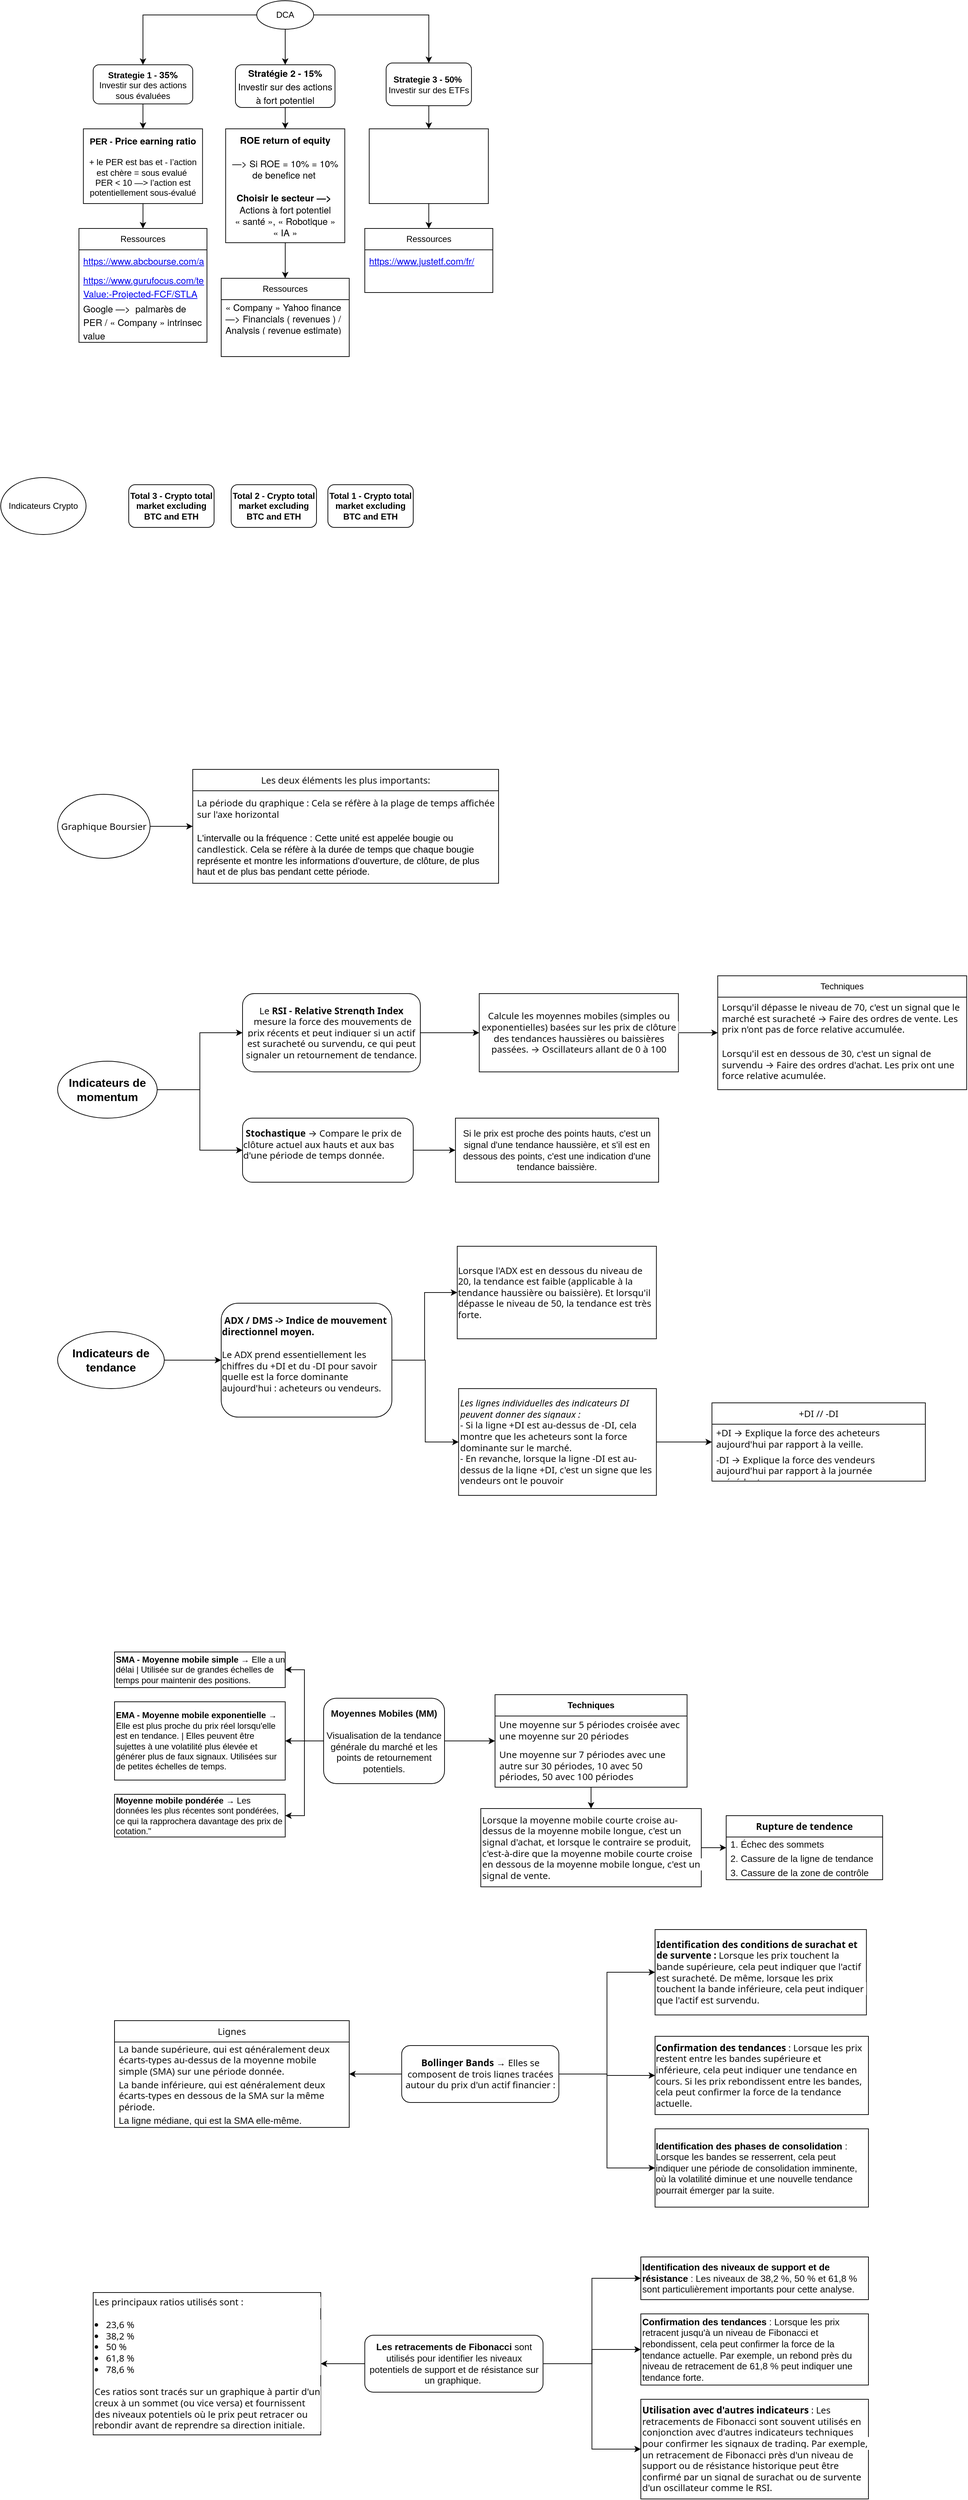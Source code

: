 <mxfile version="24.3.1" type="github">
  <diagram name="Page-1" id="9CWoTmQFCjU30tzJ5nmx">
    <mxGraphModel dx="2335" dy="2562" grid="1" gridSize="10" guides="1" tooltips="1" connect="1" arrows="1" fold="1" page="1" pageScale="1" pageWidth="827" pageHeight="1169" math="0" shadow="0">
      <root>
        <mxCell id="0" />
        <mxCell id="1" parent="0" />
        <mxCell id="JEmahKvNL_3gt_A3U07T-20" style="edgeStyle=orthogonalEdgeStyle;rounded=0;orthogonalLoop=1;jettySize=auto;html=1;entryX=0.5;entryY=0;entryDx=0;entryDy=0;" edge="1" parent="1" source="JEmahKvNL_3gt_A3U07T-33" target="JEmahKvNL_3gt_A3U07T-2">
          <mxGeometry relative="1" as="geometry">
            <mxPoint x="390" y="25.067" as="sourcePoint" />
          </mxGeometry>
        </mxCell>
        <mxCell id="JEmahKvNL_3gt_A3U07T-21" style="edgeStyle=orthogonalEdgeStyle;rounded=0;orthogonalLoop=1;jettySize=auto;html=1;" edge="1" parent="1" source="JEmahKvNL_3gt_A3U07T-33" target="JEmahKvNL_3gt_A3U07T-13">
          <mxGeometry relative="1" as="geometry">
            <mxPoint x="430" y="40" as="sourcePoint" />
          </mxGeometry>
        </mxCell>
        <mxCell id="JEmahKvNL_3gt_A3U07T-22" style="edgeStyle=orthogonalEdgeStyle;rounded=0;orthogonalLoop=1;jettySize=auto;html=1;exitX=1;exitY=0.5;exitDx=0;exitDy=0;" edge="1" parent="1" source="JEmahKvNL_3gt_A3U07T-33" target="JEmahKvNL_3gt_A3U07T-14">
          <mxGeometry relative="1" as="geometry">
            <mxPoint x="470" y="25.067" as="sourcePoint" />
          </mxGeometry>
        </mxCell>
        <mxCell id="JEmahKvNL_3gt_A3U07T-7" style="edgeStyle=orthogonalEdgeStyle;rounded=0;orthogonalLoop=1;jettySize=auto;html=1;" edge="1" parent="1" source="JEmahKvNL_3gt_A3U07T-2" target="JEmahKvNL_3gt_A3U07T-6">
          <mxGeometry relative="1" as="geometry" />
        </mxCell>
        <mxCell id="JEmahKvNL_3gt_A3U07T-2" value="&lt;b&gt;Strategie 1 -&amp;nbsp;&lt;/b&gt;&lt;b style=&quot;font-family: &amp;quot;Helvetica Neue&amp;quot;; font-size: 13px; text-align: start; background-color: initial;&quot;&gt;35%&lt;/b&gt;&lt;b&gt;&lt;br&gt;&lt;/b&gt;Investir sur des actions sous évaluées" style="rounded=1;whiteSpace=wrap;html=1;" vertex="1" parent="1">
          <mxGeometry x="160" y="70" width="140" height="55" as="geometry" />
        </mxCell>
        <mxCell id="JEmahKvNL_3gt_A3U07T-12" style="edgeStyle=orthogonalEdgeStyle;rounded=0;orthogonalLoop=1;jettySize=auto;html=1;" edge="1" parent="1" source="JEmahKvNL_3gt_A3U07T-6" target="JEmahKvNL_3gt_A3U07T-8">
          <mxGeometry relative="1" as="geometry" />
        </mxCell>
        <mxCell id="JEmahKvNL_3gt_A3U07T-6" value="&lt;div&gt;&lt;b style=&quot;background-color: initial;&quot;&gt;PER -&amp;nbsp;&lt;span style=&quot;background-color: initial; font-family: &amp;quot;Helvetica Neue&amp;quot;; font-size: 13px; text-align: start;&quot;&gt;Price earning ratio&lt;/span&gt;&lt;/b&gt;&lt;br&gt;&lt;/div&gt;&lt;div&gt;&lt;br&gt;&lt;/div&gt;+ le PER est bas et - l’action est chère = sous evalué&lt;span style=&quot;forced-color-adjust: none;&quot; class=&quot;Apple-converted-space&quot;&gt;&amp;nbsp;&lt;/span&gt;&lt;br&gt;PER &amp;lt; 10 —&amp;gt; l’action est potentiellement sous-évalué" style="rounded=0;whiteSpace=wrap;html=1;" vertex="1" parent="1">
          <mxGeometry x="146.25" y="160" width="167.5" height="105" as="geometry" />
        </mxCell>
        <mxCell id="JEmahKvNL_3gt_A3U07T-8" value="Ressources" style="swimlane;fontStyle=0;childLayout=stackLayout;horizontal=1;startSize=30;horizontalStack=0;resizeParent=1;resizeParentMax=0;resizeLast=0;collapsible=1;marginBottom=0;whiteSpace=wrap;html=1;" vertex="1" parent="1">
          <mxGeometry x="140" y="300" width="180" height="160" as="geometry">
            <mxRectangle x="148.13" y="300" width="163.75" height="30" as="alternateBounds" />
          </mxGeometry>
        </mxCell>
        <mxCell id="JEmahKvNL_3gt_A3U07T-9" value="&lt;p style=&quot;margin: 0px; font-variant-numeric: normal; font-variant-east-asian: normal; font-variant-alternates: normal; font-kerning: auto; font-optical-sizing: auto; font-feature-settings: normal; font-variation-settings: normal; font-variant-position: normal; font-stretch: normal; font-size: 13px; line-height: normal; font-family: &amp;quot;Helvetica Neue&amp;quot;; color: rgb(220, 161, 13);&quot; class=&quot;p1&quot;&gt;&lt;a href=&quot;https://www.abcbourse.com/analyses/per&quot;&gt;https://www.abcbourse.com/analyses/per&lt;/a&gt;&lt;span style=&quot;color: rgb(0, 0, 0);&quot; class=&quot;s1&quot;&gt;&amp;nbsp;&lt;/span&gt;&lt;/p&gt;" style="text;strokeColor=none;fillColor=none;align=left;verticalAlign=middle;spacingLeft=4;spacingRight=4;overflow=hidden;points=[[0,0.5],[1,0.5]];portConstraint=eastwest;rotatable=0;whiteSpace=wrap;html=1;" vertex="1" parent="JEmahKvNL_3gt_A3U07T-8">
          <mxGeometry y="30" width="180" height="30" as="geometry" />
        </mxCell>
        <mxCell id="JEmahKvNL_3gt_A3U07T-10" value="&lt;p style=&quot;margin: 0px; font-variant-numeric: normal; font-variant-east-asian: normal; font-variant-alternates: normal; font-kerning: auto; font-optical-sizing: auto; font-feature-settings: normal; font-variation-settings: normal; font-variant-position: normal; font-stretch: normal; font-size: 13px; line-height: normal; font-family: &amp;quot;Helvetica Neue&amp;quot;; color: rgb(220, 161, 13);&quot; class=&quot;p1&quot;&gt;&lt;a href=&quot;https://www.gurufocus.com/term/iv_dcf_share/STLA/Intrinsic-Value:-Projected-FCF/STLA&quot;&gt;https://www.gurufocus.com/term/iv_dcf_share/STLA/Intrinsic-Value:-Projected-FCF/STLA&lt;/a&gt;&lt;/p&gt;" style="text;strokeColor=none;fillColor=none;align=left;verticalAlign=middle;spacingLeft=4;spacingRight=4;overflow=hidden;points=[[0,0.5],[1,0.5]];portConstraint=eastwest;rotatable=0;whiteSpace=wrap;html=1;" vertex="1" parent="JEmahKvNL_3gt_A3U07T-8">
          <mxGeometry y="60" width="180" height="40" as="geometry" />
        </mxCell>
        <mxCell id="JEmahKvNL_3gt_A3U07T-11" value="&lt;p style=&quot;margin: 0px; font-variant-numeric: normal; font-variant-east-asian: normal; font-variant-alternates: normal; font-kerning: auto; font-optical-sizing: auto; font-feature-settings: normal; font-variation-settings: normal; font-variant-position: normal; font-stretch: normal; font-size: 13px; line-height: normal; font-family: &amp;quot;Helvetica Neue&amp;quot;;&quot; class=&quot;p1&quot;&gt;Google —&amp;gt;&lt;span class=&quot;Apple-converted-space&quot;&gt;&amp;nbsp; &lt;/span&gt;palmarès de PER / «&amp;nbsp;Company&amp;nbsp;» intrinsec value&lt;/p&gt;" style="text;strokeColor=none;fillColor=none;align=left;verticalAlign=middle;spacingLeft=4;spacingRight=4;overflow=hidden;points=[[0,0.5],[1,0.5]];portConstraint=eastwest;rotatable=0;whiteSpace=wrap;html=1;" vertex="1" parent="JEmahKvNL_3gt_A3U07T-8">
          <mxGeometry y="100" width="180" height="60" as="geometry" />
        </mxCell>
        <mxCell id="JEmahKvNL_3gt_A3U07T-17" style="edgeStyle=orthogonalEdgeStyle;rounded=0;orthogonalLoop=1;jettySize=auto;html=1;" edge="1" parent="1" source="JEmahKvNL_3gt_A3U07T-13" target="JEmahKvNL_3gt_A3U07T-15">
          <mxGeometry relative="1" as="geometry" />
        </mxCell>
        <mxCell id="JEmahKvNL_3gt_A3U07T-13" value="&lt;p style=&quot;margin: 0px; font-variant-numeric: normal; font-variant-east-asian: normal; font-variant-alternates: normal; font-kerning: auto; font-optical-sizing: auto; font-feature-settings: normal; font-variation-settings: normal; font-variant-position: normal; font-stretch: normal; font-size: 13px; line-height: normal; font-family: &amp;quot;Helvetica Neue&amp;quot;;&quot; class=&quot;p1&quot;&gt;&lt;b&gt;Stratégie 2 - 15%&lt;/b&gt;&lt;/p&gt;&lt;p style=&quot;margin: 0px; font-variant-numeric: normal; font-variant-east-asian: normal; font-variant-alternates: normal; font-kerning: auto; font-optical-sizing: auto; font-feature-settings: normal; font-variation-settings: normal; font-variant-position: normal; font-stretch: normal; font-size: 13px; line-height: normal; font-family: &amp;quot;Helvetica Neue&amp;quot;;&quot; class=&quot;p1&quot;&gt;Investir sur des actions à fort potentiel&lt;/p&gt;" style="rounded=1;whiteSpace=wrap;html=1;align=center;" vertex="1" parent="1">
          <mxGeometry x="360" y="70" width="140" height="60" as="geometry" />
        </mxCell>
        <mxCell id="JEmahKvNL_3gt_A3U07T-18" style="edgeStyle=orthogonalEdgeStyle;rounded=0;orthogonalLoop=1;jettySize=auto;html=1;" edge="1" parent="1" source="JEmahKvNL_3gt_A3U07T-14" target="JEmahKvNL_3gt_A3U07T-16">
          <mxGeometry relative="1" as="geometry" />
        </mxCell>
        <mxCell id="JEmahKvNL_3gt_A3U07T-14" value="&lt;b&gt;Strategie 3 - 50%&lt;span class=&quot;Apple-converted-space&quot;&gt;&amp;nbsp;&lt;/span&gt;&lt;/b&gt;&lt;br&gt;Investir sur des ETFs" style="rounded=1;whiteSpace=wrap;html=1;align=center;" vertex="1" parent="1">
          <mxGeometry x="571.88" y="67.5" width="120" height="60" as="geometry" />
        </mxCell>
        <mxCell id="JEmahKvNL_3gt_A3U07T-31" style="edgeStyle=orthogonalEdgeStyle;rounded=0;orthogonalLoop=1;jettySize=auto;html=1;" edge="1" parent="1" source="JEmahKvNL_3gt_A3U07T-15" target="JEmahKvNL_3gt_A3U07T-23">
          <mxGeometry relative="1" as="geometry" />
        </mxCell>
        <mxCell id="JEmahKvNL_3gt_A3U07T-15" value="&lt;div&gt;&lt;b style=&quot;background-color: initial; font-family: &amp;quot;Helvetica Neue&amp;quot;; font-size: 13px;&quot;&gt;&lt;br&gt;&lt;/b&gt;&lt;/div&gt;&lt;div&gt;&lt;b style=&quot;background-color: initial; font-family: &amp;quot;Helvetica Neue&amp;quot;; font-size: 13px;&quot;&gt;ROE return of equity&lt;/b&gt;&lt;br&gt;&lt;/div&gt;&lt;div&gt;&lt;span style=&quot;background-color: initial; font-family: &amp;quot;Helvetica Neue&amp;quot;; font-size: 13px;&quot;&gt;&lt;b&gt;&amp;nbsp;&lt;/b&gt;&lt;/span&gt;&lt;/div&gt;&lt;div&gt;&lt;span style=&quot;background-color: initial; font-family: &amp;quot;Helvetica Neue&amp;quot;; font-size: 13px;&quot;&gt;—&amp;gt; Si ROE = 10% = 10% de benefice net&lt;/span&gt;&lt;span style=&quot;background-color: initial; font-family: &amp;quot;Helvetica Neue&amp;quot;; font-size: 13px;&quot; class=&quot;Apple-converted-space&quot;&gt;&amp;nbsp;&lt;/span&gt;&lt;br&gt;&lt;/div&gt;&lt;b style=&quot;background-color: initial; font-family: &amp;quot;Helvetica Neue&amp;quot;; font-size: 13px;&quot;&gt;&lt;div&gt;&lt;b style=&quot;background-color: initial; font-family: &amp;quot;Helvetica Neue&amp;quot;; font-size: 13px;&quot;&gt;&lt;br&gt;&lt;/b&gt;&lt;/div&gt;Choisir le secteur —&amp;gt;&lt;/b&gt;&lt;span style=&quot;background-color: initial; font-family: &amp;quot;Helvetica Neue&amp;quot;; font-size: 13px;&quot;&gt;&amp;nbsp;&lt;/span&gt;&lt;font face=&quot;Helvetica Neue&quot;&gt;&lt;span style=&quot;font-size: 13px;&quot;&gt;&lt;br&gt;&lt;/span&gt;&lt;/font&gt;&lt;span style=&quot;background-color: initial; font-family: &amp;quot;Helvetica Neue&amp;quot;; font-size: 13px;&quot;&gt;Actions à fort potentiel «&amp;nbsp;santé&amp;nbsp;», «&amp;nbsp;Robotique&amp;nbsp;» «&amp;nbsp;IA&amp;nbsp;»&lt;/span&gt;&lt;br&gt;&lt;div&gt;&lt;br&gt;&lt;/div&gt;&lt;div&gt;&lt;div&gt;&lt;/div&gt;&lt;/div&gt;" style="rounded=0;whiteSpace=wrap;html=1;" vertex="1" parent="1">
          <mxGeometry x="346.25" y="160" width="167.5" height="160" as="geometry" />
        </mxCell>
        <mxCell id="JEmahKvNL_3gt_A3U07T-32" style="edgeStyle=orthogonalEdgeStyle;rounded=0;orthogonalLoop=1;jettySize=auto;html=1;" edge="1" parent="1" source="JEmahKvNL_3gt_A3U07T-16" target="JEmahKvNL_3gt_A3U07T-27">
          <mxGeometry relative="1" as="geometry" />
        </mxCell>
        <mxCell id="JEmahKvNL_3gt_A3U07T-16" value="&lt;div&gt;&lt;/div&gt;" style="rounded=0;whiteSpace=wrap;html=1;" vertex="1" parent="1">
          <mxGeometry x="548.13" y="160" width="167.5" height="105" as="geometry" />
        </mxCell>
        <mxCell id="JEmahKvNL_3gt_A3U07T-23" value="Ressources" style="swimlane;fontStyle=0;childLayout=stackLayout;horizontal=1;startSize=30;horizontalStack=0;resizeParent=1;resizeParentMax=0;resizeLast=0;collapsible=1;marginBottom=0;whiteSpace=wrap;html=1;" vertex="1" parent="1">
          <mxGeometry x="340" y="370" width="180" height="110" as="geometry">
            <mxRectangle x="348.13" y="300" width="163.75" height="30" as="alternateBounds" />
          </mxGeometry>
        </mxCell>
        <mxCell id="JEmahKvNL_3gt_A3U07T-24" value="&lt;span style=&quot;font-family: &amp;quot;Helvetica Neue&amp;quot;; font-size: 13px; background-color: initial;&quot;&gt;«&amp;nbsp;Company&amp;nbsp;» Yahoo finance&lt;/span&gt;&lt;span style=&quot;font-family: &amp;quot;Helvetica Neue&amp;quot;; font-size: 13px; background-color: initial;&quot; class=&quot;Apple-converted-space&quot;&gt;&amp;nbsp; &lt;/span&gt;&lt;span style=&quot;font-family: &amp;quot;Helvetica Neue&amp;quot;; font-size: 13px; background-color: initial;&quot;&gt;—&amp;gt; Financials ( revenues ) / Analysis ( revenue estimate)&lt;/span&gt;&lt;span style=&quot;font-family: &amp;quot;Helvetica Neue&amp;quot;; font-size: 13px; background-color: initial;&quot; class=&quot;Apple-converted-space&quot;&gt;&amp;nbsp;&lt;/span&gt;" style="text;strokeColor=none;fillColor=none;align=left;verticalAlign=middle;spacingLeft=4;spacingRight=4;overflow=hidden;points=[[0,0.5],[1,0.5]];portConstraint=eastwest;rotatable=0;whiteSpace=wrap;html=1;" vertex="1" parent="JEmahKvNL_3gt_A3U07T-23">
          <mxGeometry y="30" width="180" height="50" as="geometry" />
        </mxCell>
        <mxCell id="JEmahKvNL_3gt_A3U07T-25" value="&lt;p class=&quot;p1&quot; style=&quot;margin: 0px; font-variant-numeric: normal; font-variant-east-asian: normal; font-variant-alternates: normal; font-kerning: auto; font-optical-sizing: auto; font-feature-settings: normal; font-variation-settings: normal; font-variant-position: normal; font-stretch: normal; font-size: 13px; line-height: normal; font-family: &amp;quot;Helvetica Neue&amp;quot;; color: rgb(220, 161, 13);&quot;&gt;&lt;br&gt;&lt;/p&gt;" style="text;strokeColor=none;fillColor=none;align=left;verticalAlign=middle;spacingLeft=4;spacingRight=4;overflow=hidden;points=[[0,0.5],[1,0.5]];portConstraint=eastwest;rotatable=0;whiteSpace=wrap;html=1;" vertex="1" parent="JEmahKvNL_3gt_A3U07T-23">
          <mxGeometry y="80" width="180" height="30" as="geometry" />
        </mxCell>
        <mxCell id="JEmahKvNL_3gt_A3U07T-27" value="Ressources" style="swimlane;fontStyle=0;childLayout=stackLayout;horizontal=1;startSize=30;horizontalStack=0;resizeParent=1;resizeParentMax=0;resizeLast=0;collapsible=1;marginBottom=0;whiteSpace=wrap;html=1;" vertex="1" parent="1">
          <mxGeometry x="541.88" y="300" width="180" height="90" as="geometry">
            <mxRectangle x="541.88" y="300" width="163.75" height="30" as="alternateBounds" />
          </mxGeometry>
        </mxCell>
        <mxCell id="JEmahKvNL_3gt_A3U07T-28" value="&lt;p style=&quot;margin: 0px; font-variant-numeric: normal; font-variant-east-asian: normal; font-variant-alternates: normal; font-kerning: auto; font-optical-sizing: auto; font-feature-settings: normal; font-variation-settings: normal; font-variant-position: normal; font-stretch: normal; font-size: 13px; line-height: normal; font-family: &amp;quot;Helvetica Neue&amp;quot;; color: rgb(220, 161, 13);&quot; class=&quot;p1&quot;&gt;&lt;a href=&quot;https://www.justetf.com/fr/&quot;&gt;https://www.justetf.com/fr/&lt;/a&gt;&lt;/p&gt;" style="text;strokeColor=none;fillColor=none;align=left;verticalAlign=middle;spacingLeft=4;spacingRight=4;overflow=hidden;points=[[0,0.5],[1,0.5]];portConstraint=eastwest;rotatable=0;whiteSpace=wrap;html=1;" vertex="1" parent="JEmahKvNL_3gt_A3U07T-27">
          <mxGeometry y="30" width="180" height="30" as="geometry" />
        </mxCell>
        <mxCell id="JEmahKvNL_3gt_A3U07T-29" value="&lt;p style=&quot;margin: 0px; font-variant-numeric: normal; font-variant-east-asian: normal; font-variant-alternates: normal; font-kerning: auto; font-optical-sizing: auto; font-feature-settings: normal; font-variation-settings: normal; font-variant-position: normal; font-stretch: normal; font-size: 13px; line-height: normal; font-family: &amp;quot;Helvetica Neue&amp;quot;; color: rgb(220, 161, 13);&quot; class=&quot;p1&quot;&gt;&lt;br&gt;&lt;/p&gt;" style="text;strokeColor=none;fillColor=none;align=left;verticalAlign=middle;spacingLeft=4;spacingRight=4;overflow=hidden;points=[[0,0.5],[1,0.5]];portConstraint=eastwest;rotatable=0;whiteSpace=wrap;html=1;" vertex="1" parent="JEmahKvNL_3gt_A3U07T-27">
          <mxGeometry y="60" width="180" height="30" as="geometry" />
        </mxCell>
        <mxCell id="JEmahKvNL_3gt_A3U07T-33" value="DCA" style="ellipse;whiteSpace=wrap;html=1;" vertex="1" parent="1">
          <mxGeometry x="390" y="-20" width="80" height="40" as="geometry" />
        </mxCell>
        <mxCell id="JEmahKvNL_3gt_A3U07T-35" value="Indicateurs Crypto" style="ellipse;whiteSpace=wrap;html=1;" vertex="1" parent="1">
          <mxGeometry x="30" y="650" width="120" height="80" as="geometry" />
        </mxCell>
        <mxCell id="JEmahKvNL_3gt_A3U07T-36" value="&lt;b&gt;Total 3 - Crypto total market excluding BTC and ETH&lt;/b&gt;" style="rounded=1;whiteSpace=wrap;html=1;" vertex="1" parent="1">
          <mxGeometry x="210" y="660" width="120" height="60" as="geometry" />
        </mxCell>
        <mxCell id="JEmahKvNL_3gt_A3U07T-37" value="&lt;b&gt;Total 2 - Crypto total market excluding BTC and ETH&lt;/b&gt;" style="rounded=1;whiteSpace=wrap;html=1;" vertex="1" parent="1">
          <mxGeometry x="354" y="660" width="120" height="60" as="geometry" />
        </mxCell>
        <mxCell id="JEmahKvNL_3gt_A3U07T-38" value="&lt;b&gt;Total 1 - Crypto total market excluding BTC and ETH&lt;/b&gt;" style="rounded=1;whiteSpace=wrap;html=1;" vertex="1" parent="1">
          <mxGeometry x="490" y="660" width="120" height="60" as="geometry" />
        </mxCell>
        <mxCell id="JEmahKvNL_3gt_A3U07T-59" style="edgeStyle=orthogonalEdgeStyle;rounded=0;orthogonalLoop=1;jettySize=auto;html=1;" edge="1" parent="1" source="JEmahKvNL_3gt_A3U07T-39" target="JEmahKvNL_3gt_A3U07T-43">
          <mxGeometry relative="1" as="geometry" />
        </mxCell>
        <mxCell id="JEmahKvNL_3gt_A3U07T-60" style="edgeStyle=orthogonalEdgeStyle;rounded=0;orthogonalLoop=1;jettySize=auto;html=1;entryX=1;entryY=0.5;entryDx=0;entryDy=0;" edge="1" parent="1" source="JEmahKvNL_3gt_A3U07T-39" target="JEmahKvNL_3gt_A3U07T-42">
          <mxGeometry relative="1" as="geometry" />
        </mxCell>
        <mxCell id="JEmahKvNL_3gt_A3U07T-61" style="edgeStyle=orthogonalEdgeStyle;rounded=0;orthogonalLoop=1;jettySize=auto;html=1;entryX=1;entryY=0.5;entryDx=0;entryDy=0;" edge="1" parent="1" source="JEmahKvNL_3gt_A3U07T-39" target="JEmahKvNL_3gt_A3U07T-45">
          <mxGeometry relative="1" as="geometry" />
        </mxCell>
        <mxCell id="JEmahKvNL_3gt_A3U07T-64" style="edgeStyle=orthogonalEdgeStyle;rounded=0;orthogonalLoop=1;jettySize=auto;html=1;" edge="1" parent="1" source="JEmahKvNL_3gt_A3U07T-39" target="JEmahKvNL_3gt_A3U07T-52">
          <mxGeometry relative="1" as="geometry" />
        </mxCell>
        <mxCell id="JEmahKvNL_3gt_A3U07T-39" value="&lt;span style=&quot;border: 0px solid rgb(227, 227, 227); box-sizing: border-box; --tw-border-spacing-x: 0; --tw-border-spacing-y: 0; --tw-translate-x: 0; --tw-translate-y: 0; --tw-rotate: 0; --tw-skew-x: 0; --tw-skew-y: 0; --tw-scale-x: 1; --tw-scale-y: 1; --tw-pan-x: ; --tw-pan-y: ; --tw-pinch-zoom: ; --tw-scroll-snap-strictness: proximity; --tw-gradient-from-position: ; --tw-gradient-via-position: ; --tw-gradient-to-position: ; --tw-ordinal: ; --tw-slashed-zero: ; --tw-numeric-figure: ; --tw-numeric-spacing: ; --tw-numeric-fraction: ; --tw-ring-inset: ; --tw-ring-offset-width: 0px; --tw-ring-offset-color: #fff; --tw-ring-color: rgba(69,89,164,.5); --tw-ring-offset-shadow: 0 0 transparent; --tw-ring-shadow: 0 0 transparent; --tw-shadow: 0 0 transparent; --tw-shadow-colored: 0 0 transparent; --tw-blur: ; --tw-brightness: ; --tw-contrast: ; --tw-grayscale: ; --tw-hue-rotate: ; --tw-invert: ; --tw-saturate: ; --tw-sepia: ; --tw-drop-shadow: ; --tw-backdrop-blur: ; --tw-backdrop-brightness: ; --tw-backdrop-contrast: ; --tw-backdrop-grayscale: ; --tw-backdrop-hue-rotate: ; --tw-backdrop-invert: ; --tw-backdrop-opacity: ; --tw-backdrop-saturate: ; --tw-backdrop-sepia: ; --tw-contain-size: ; --tw-contain-layout: ; --tw-contain-paint: ; --tw-contain-style: ; font-weight: 600; color: rgb(13, 13, 13); text-align: left; white-space-collapse: preserve; background-color: rgb(255, 255, 255);&quot;&gt;&lt;font face=&quot;Helvetica&quot; style=&quot;font-size: 13px;&quot;&gt;Moyennes Mobiles (MM)&lt;/font&gt;&lt;/span&gt;&lt;div&gt;&lt;span style=&quot;border: 0px solid rgb(227, 227, 227); box-sizing: border-box; --tw-border-spacing-x: 0; --tw-border-spacing-y: 0; --tw-translate-x: 0; --tw-translate-y: 0; --tw-rotate: 0; --tw-skew-x: 0; --tw-skew-y: 0; --tw-scale-x: 1; --tw-scale-y: 1; --tw-pan-x: ; --tw-pan-y: ; --tw-pinch-zoom: ; --tw-scroll-snap-strictness: proximity; --tw-gradient-from-position: ; --tw-gradient-via-position: ; --tw-gradient-to-position: ; --tw-ordinal: ; --tw-slashed-zero: ; --tw-numeric-figure: ; --tw-numeric-spacing: ; --tw-numeric-fraction: ; --tw-ring-inset: ; --tw-ring-offset-width: 0px; --tw-ring-offset-color: #fff; --tw-ring-color: rgba(69,89,164,.5); --tw-ring-offset-shadow: 0 0 transparent; --tw-ring-shadow: 0 0 transparent; --tw-shadow: 0 0 transparent; --tw-shadow-colored: 0 0 transparent; --tw-blur: ; --tw-brightness: ; --tw-contrast: ; --tw-grayscale: ; --tw-hue-rotate: ; --tw-invert: ; --tw-saturate: ; --tw-sepia: ; --tw-drop-shadow: ; --tw-backdrop-blur: ; --tw-backdrop-brightness: ; --tw-backdrop-contrast: ; --tw-backdrop-grayscale: ; --tw-backdrop-hue-rotate: ; --tw-backdrop-invert: ; --tw-backdrop-opacity: ; --tw-backdrop-saturate: ; --tw-backdrop-sepia: ; --tw-contain-size: ; --tw-contain-layout: ; --tw-contain-paint: ; --tw-contain-style: ; font-weight: 600; color: rgb(13, 13, 13); text-align: left; white-space-collapse: preserve; background-color: rgb(255, 255, 255);&quot;&gt;&lt;font face=&quot;Helvetica&quot; style=&quot;font-size: 13px;&quot;&gt;&lt;br&gt;&lt;/font&gt;&lt;/span&gt;&lt;/div&gt;&lt;div&gt;&lt;span style=&quot;border: 0px solid rgb(227, 227, 227); box-sizing: border-box; --tw-border-spacing-x: 0; --tw-border-spacing-y: 0; --tw-translate-x: 0; --tw-translate-y: 0; --tw-rotate: 0; --tw-skew-x: 0; --tw-skew-y: 0; --tw-scale-x: 1; --tw-scale-y: 1; --tw-pan-x: ; --tw-pan-y: ; --tw-pinch-zoom: ; --tw-scroll-snap-strictness: proximity; --tw-gradient-from-position: ; --tw-gradient-via-position: ; --tw-gradient-to-position: ; --tw-ordinal: ; --tw-slashed-zero: ; --tw-numeric-figure: ; --tw-numeric-spacing: ; --tw-numeric-fraction: ; --tw-ring-inset: ; --tw-ring-offset-width: 0px; --tw-ring-offset-color: #fff; --tw-ring-color: rgba(69,89,164,.5); --tw-ring-offset-shadow: 0 0 transparent; --tw-ring-shadow: 0 0 transparent; --tw-shadow: 0 0 transparent; --tw-shadow-colored: 0 0 transparent; --tw-blur: ; --tw-brightness: ; --tw-contrast: ; --tw-grayscale: ; --tw-hue-rotate: ; --tw-invert: ; --tw-saturate: ; --tw-sepia: ; --tw-drop-shadow: ; --tw-backdrop-blur: ; --tw-backdrop-brightness: ; --tw-backdrop-contrast: ; --tw-backdrop-grayscale: ; --tw-backdrop-hue-rotate: ; --tw-backdrop-invert: ; --tw-backdrop-opacity: ; --tw-backdrop-saturate: ; --tw-backdrop-sepia: ; --tw-contain-size: ; --tw-contain-layout: ; --tw-contain-paint: ; --tw-contain-style: ; font-weight: 600; color: rgb(13, 13, 13); text-align: left; white-space-collapse: preserve; background-color: rgb(255, 255, 255);&quot;&gt;&lt;span style=&quot;font-size: 13px; font-weight: 400;&quot;&gt;Visualisation de la tendance générale du marché et les points de retournement potentiels.&lt;/span&gt;&lt;font face=&quot;Helvetica&quot; style=&quot;font-size: 13px;&quot;&gt;&lt;br&gt;&lt;/font&gt;&lt;/span&gt;&lt;/div&gt;" style="rounded=1;whiteSpace=wrap;html=1;" vertex="1" parent="1">
          <mxGeometry x="484" y="2365" width="170" height="120" as="geometry" />
        </mxCell>
        <mxCell id="JEmahKvNL_3gt_A3U07T-42" value="&lt;b&gt;SMA - Moyenne mobile simple →&lt;/b&gt; Elle a un délai | Utilisée sur de grandes échelles de temps pour maintenir des positions." style="rounded=0;whiteSpace=wrap;html=1;align=left;" vertex="1" parent="1">
          <mxGeometry x="190" y="2300" width="240" height="50" as="geometry" />
        </mxCell>
        <mxCell id="JEmahKvNL_3gt_A3U07T-43" value="&lt;b&gt;EMA - Moyenne mobile exponentielle →&lt;/b&gt; Elle est plus proche du prix réel lorsqu&#39;elle est en tendance. | Elles peuvent être sujettes à une volatilité plus élevée et générer plus de faux signaux. Utilisées sur de petites échelles de temps." style="rounded=0;whiteSpace=wrap;html=1;align=left;" vertex="1" parent="1">
          <mxGeometry x="190" y="2370" width="240" height="110" as="geometry" />
        </mxCell>
        <mxCell id="JEmahKvNL_3gt_A3U07T-45" value="&lt;b&gt;Moyenne mobile pondérée →&lt;/b&gt; Les données les plus récentes sont pondérées, ce qui la rapprochera davantage des prix de cotation.&quot;" style="rounded=0;whiteSpace=wrap;html=1;align=left;" vertex="1" parent="1">
          <mxGeometry x="190" y="2500" width="240" height="60" as="geometry" />
        </mxCell>
        <mxCell id="JEmahKvNL_3gt_A3U07T-70" style="edgeStyle=orthogonalEdgeStyle;rounded=0;orthogonalLoop=1;jettySize=auto;html=1;" edge="1" parent="1" source="JEmahKvNL_3gt_A3U07T-52" target="JEmahKvNL_3gt_A3U07T-56">
          <mxGeometry relative="1" as="geometry" />
        </mxCell>
        <mxCell id="JEmahKvNL_3gt_A3U07T-52" value="&lt;b&gt;Techniques&lt;/b&gt;" style="swimlane;fontStyle=0;childLayout=stackLayout;horizontal=1;startSize=30;horizontalStack=0;resizeParent=1;resizeParentMax=0;resizeLast=0;collapsible=1;marginBottom=0;whiteSpace=wrap;html=1;" vertex="1" parent="1">
          <mxGeometry x="725" y="2360" width="270" height="130" as="geometry">
            <mxRectangle x="475" y="950" width="90" height="30" as="alternateBounds" />
          </mxGeometry>
        </mxCell>
        <mxCell id="JEmahKvNL_3gt_A3U07T-53" value="&lt;span style=&quot;color: rgb(13, 13, 13); font-family: Söhne, ui-sans-serif, system-ui, -apple-system, &amp;quot;Segoe UI&amp;quot;, Roboto, Ubuntu, Cantarell, &amp;quot;Noto Sans&amp;quot;, sans-serif, &amp;quot;Helvetica Neue&amp;quot;, Arial, &amp;quot;Apple Color Emoji&amp;quot;, &amp;quot;Segoe UI Emoji&amp;quot;, &amp;quot;Segoe UI Symbol&amp;quot;, &amp;quot;Noto Color Emoji&amp;quot;; white-space-collapse: preserve; background-color: rgb(255, 255, 255);&quot;&gt;&lt;font style=&quot;font-size: 13px;&quot;&gt;Une moyenne sur 5 périodes croisée avec une moyenne sur 20 périodes&lt;/font&gt;&lt;/span&gt;" style="text;strokeColor=none;fillColor=none;align=left;verticalAlign=middle;spacingLeft=4;spacingRight=4;overflow=hidden;points=[[0,0.5],[1,0.5]];portConstraint=eastwest;rotatable=0;whiteSpace=wrap;html=1;" vertex="1" parent="JEmahKvNL_3gt_A3U07T-52">
          <mxGeometry y="30" width="270" height="40" as="geometry" />
        </mxCell>
        <mxCell id="JEmahKvNL_3gt_A3U07T-54" value="&lt;span style=&quot;color: rgb(13, 13, 13); font-family: Söhne, ui-sans-serif, system-ui, -apple-system, &amp;quot;Segoe UI&amp;quot;, Roboto, Ubuntu, Cantarell, &amp;quot;Noto Sans&amp;quot;, sans-serif, &amp;quot;Helvetica Neue&amp;quot;, Arial, &amp;quot;Apple Color Emoji&amp;quot;, &amp;quot;Segoe UI Emoji&amp;quot;, &amp;quot;Segoe UI Symbol&amp;quot;, &amp;quot;Noto Color Emoji&amp;quot;; font-style: normal; font-variant-ligatures: normal; font-variant-caps: normal; font-weight: 400; letter-spacing: normal; orphans: 2; text-align: start; text-indent: 0px; text-transform: none; widows: 2; word-spacing: 0px; -webkit-text-stroke-width: 0px; white-space: pre-wrap; background-color: rgb(255, 255, 255); text-decoration-thickness: initial; text-decoration-style: initial; text-decoration-color: initial; float: none; display: inline !important;&quot;&gt;&lt;font style=&quot;font-size: 13px;&quot;&gt;Une moyenne sur 7 périodes avec une autre sur 30 périodes, 10 avec 50 périodes, 50 avec 100 périodes&lt;/font&gt;&lt;/span&gt;" style="text;strokeColor=none;fillColor=none;align=left;verticalAlign=middle;spacingLeft=4;spacingRight=4;overflow=hidden;points=[[0,0.5],[1,0.5]];portConstraint=eastwest;rotatable=0;whiteSpace=wrap;html=1;" vertex="1" parent="JEmahKvNL_3gt_A3U07T-52">
          <mxGeometry y="70" width="270" height="60" as="geometry" />
        </mxCell>
        <mxCell id="JEmahKvNL_3gt_A3U07T-72" style="edgeStyle=orthogonalEdgeStyle;rounded=0;orthogonalLoop=1;jettySize=auto;html=1;" edge="1" parent="1" source="JEmahKvNL_3gt_A3U07T-56" target="JEmahKvNL_3gt_A3U07T-66">
          <mxGeometry relative="1" as="geometry" />
        </mxCell>
        <mxCell id="JEmahKvNL_3gt_A3U07T-56" value="&lt;span style=&quot;color: rgb(13, 13, 13); font-family: Söhne, ui-sans-serif, system-ui, -apple-system, &amp;quot;Segoe UI&amp;quot;, Roboto, Ubuntu, Cantarell, &amp;quot;Noto Sans&amp;quot;, sans-serif, &amp;quot;Helvetica Neue&amp;quot;, Arial, &amp;quot;Apple Color Emoji&amp;quot;, &amp;quot;Segoe UI Emoji&amp;quot;, &amp;quot;Segoe UI Symbol&amp;quot;, &amp;quot;Noto Color Emoji&amp;quot;; font-style: normal; font-variant-ligatures: normal; font-variant-caps: normal; font-weight: 400; letter-spacing: normal; orphans: 2; text-indent: 0px; text-transform: none; widows: 2; word-spacing: 0px; -webkit-text-stroke-width: 0px; white-space: pre-wrap; background-color: rgb(255, 255, 255); text-decoration-thickness: initial; text-decoration-style: initial; text-decoration-color: initial; float: none; display: inline !important;&quot;&gt;&lt;font style=&quot;font-size: 13px;&quot;&gt;Lorsque la moyenne mobile courte croise au-dessus de la moyenne mobile longue, c&#39;est un signal d&#39;achat, et lorsque le contraire se produit, c&#39;est-à-dire que la moyenne mobile courte croise en dessous de la moyenne mobile longue, c&#39;est un signal de vente.&lt;/font&gt;&lt;/span&gt;" style="rounded=0;whiteSpace=wrap;html=1;align=left;" vertex="1" parent="1">
          <mxGeometry x="705" y="2520" width="310" height="110" as="geometry" />
        </mxCell>
        <mxCell id="JEmahKvNL_3gt_A3U07T-66" value="&lt;span style=&quot;color: rgb(13, 13, 13); font-family: Söhne, ui-sans-serif, system-ui, -apple-system, &amp;quot;Segoe UI&amp;quot;, Roboto, Ubuntu, Cantarell, &amp;quot;Noto Sans&amp;quot;, sans-serif, &amp;quot;Helvetica Neue&amp;quot;, Arial, &amp;quot;Apple Color Emoji&amp;quot;, &amp;quot;Segoe UI Emoji&amp;quot;, &amp;quot;Segoe UI Symbol&amp;quot;, &amp;quot;Noto Color Emoji&amp;quot;; font-size: 13px; text-align: start; white-space-collapse: preserve; background-color: rgb(255, 255, 255);&quot;&gt;&lt;b&gt;Rupture de tendence&lt;/b&gt;&lt;/span&gt;" style="swimlane;fontStyle=0;childLayout=stackLayout;horizontal=1;startSize=30;horizontalStack=0;resizeParent=1;resizeParentMax=0;resizeLast=0;collapsible=1;marginBottom=0;whiteSpace=wrap;html=1;" vertex="1" parent="1">
          <mxGeometry x="1050" y="2530" width="220" height="90" as="geometry" />
        </mxCell>
        <mxCell id="JEmahKvNL_3gt_A3U07T-67" value="&lt;span style=&quot;background-color: rgb(255, 255, 255); color: rgb(13, 13, 13); font-size: 13px; white-space-collapse: preserve;&quot;&gt;1. Échec des sommets&lt;/span&gt;" style="text;strokeColor=none;fillColor=none;align=left;verticalAlign=middle;spacingLeft=4;spacingRight=4;overflow=hidden;points=[[0,0.5],[1,0.5]];portConstraint=eastwest;rotatable=0;whiteSpace=wrap;html=1;" vertex="1" parent="JEmahKvNL_3gt_A3U07T-66">
          <mxGeometry y="30" width="220" height="20" as="geometry" />
        </mxCell>
        <mxCell id="JEmahKvNL_3gt_A3U07T-68" value="&lt;span style=&quot;background-color: rgb(255, 255, 255); color: rgb(13, 13, 13); font-size: 13px; white-space-collapse: preserve;&quot;&gt;2. Cassure de la ligne de tendance&lt;/span&gt;" style="text;strokeColor=none;fillColor=none;align=left;verticalAlign=middle;spacingLeft=4;spacingRight=4;overflow=hidden;points=[[0,0.5],[1,0.5]];portConstraint=eastwest;rotatable=0;whiteSpace=wrap;html=1;" vertex="1" parent="JEmahKvNL_3gt_A3U07T-66">
          <mxGeometry y="50" width="220" height="20" as="geometry" />
        </mxCell>
        <mxCell id="JEmahKvNL_3gt_A3U07T-69" value="&lt;span style=&quot;color: rgb(13, 13, 13); white-space-collapse: preserve; background-color: rgb(255, 255, 255);&quot;&gt;&lt;font face=&quot;Helvetica&quot; style=&quot;font-size: 13px;&quot;&gt;3. Cassure de la zone de contrôle&lt;/font&gt;&lt;/span&gt;" style="text;strokeColor=none;fillColor=none;align=left;verticalAlign=middle;spacingLeft=4;spacingRight=4;overflow=hidden;points=[[0,0.5],[1,0.5]];portConstraint=eastwest;rotatable=0;whiteSpace=wrap;html=1;" vertex="1" parent="JEmahKvNL_3gt_A3U07T-66">
          <mxGeometry y="70" width="220" height="20" as="geometry" />
        </mxCell>
        <mxCell id="JEmahKvNL_3gt_A3U07T-118" style="edgeStyle=orthogonalEdgeStyle;rounded=0;orthogonalLoop=1;jettySize=auto;html=1;entryX=0;entryY=0.5;entryDx=0;entryDy=0;" edge="1" parent="1" source="JEmahKvNL_3gt_A3U07T-73" target="JEmahKvNL_3gt_A3U07T-74">
          <mxGeometry relative="1" as="geometry" />
        </mxCell>
        <mxCell id="JEmahKvNL_3gt_A3U07T-119" style="edgeStyle=orthogonalEdgeStyle;rounded=0;orthogonalLoop=1;jettySize=auto;html=1;entryX=0;entryY=0.5;entryDx=0;entryDy=0;" edge="1" parent="1" source="JEmahKvNL_3gt_A3U07T-73" target="JEmahKvNL_3gt_A3U07T-84">
          <mxGeometry relative="1" as="geometry" />
        </mxCell>
        <mxCell id="JEmahKvNL_3gt_A3U07T-73" value="&lt;p style=&quot;margin: 0cm 0cm 0.0pt;&quot; class=&quot;MsoNormal&quot;&gt;&lt;font face=&quot;Helvetica&quot; size=&quot;1&quot;&gt;&lt;b style=&quot;font-size: 16px;&quot;&gt;Indicateurs de momentum&lt;/b&gt;&lt;/font&gt;&lt;br&gt;&lt;/p&gt;" style="ellipse;whiteSpace=wrap;html=1;" vertex="1" parent="1">
          <mxGeometry x="110" y="1470" width="140" height="80" as="geometry" />
        </mxCell>
        <mxCell id="JEmahKvNL_3gt_A3U07T-81" style="edgeStyle=orthogonalEdgeStyle;rounded=0;orthogonalLoop=1;jettySize=auto;html=1;" edge="1" parent="1" source="JEmahKvNL_3gt_A3U07T-74" target="JEmahKvNL_3gt_A3U07T-76">
          <mxGeometry relative="1" as="geometry" />
        </mxCell>
        <mxCell id="JEmahKvNL_3gt_A3U07T-74" value="&lt;font style=&quot;font-size: 13px;&quot;&gt;&lt;span style=&quot;color: rgb(13, 13, 13); font-family: Söhne, ui-sans-serif, system-ui, -apple-system, &amp;quot;Segoe UI&amp;quot;, Roboto, Ubuntu, Cantarell, &amp;quot;Noto Sans&amp;quot;, sans-serif, &amp;quot;Helvetica Neue&amp;quot;, Arial, &amp;quot;Apple Color Emoji&amp;quot;, &amp;quot;Segoe UI Emoji&amp;quot;, &amp;quot;Segoe UI Symbol&amp;quot;, &amp;quot;Noto Color Emoji&amp;quot;; text-align: left; white-space-collapse: preserve; background-color: rgb(255, 255, 255);&quot;&gt;Le &lt;/span&gt;&lt;span style=&quot;background-color: rgb(255, 255, 255); color: rgb(13, 13, 13); font-family: Söhne, ui-sans-serif, system-ui, -apple-system, &amp;quot;Segoe UI&amp;quot;, Roboto, Ubuntu, Cantarell, &amp;quot;Noto Sans&amp;quot;, sans-serif, &amp;quot;Helvetica Neue&amp;quot;, Arial, &amp;quot;Apple Color Emoji&amp;quot;, &amp;quot;Segoe UI Emoji&amp;quot;, &amp;quot;Segoe UI Symbol&amp;quot;, &amp;quot;Noto Color Emoji&amp;quot;; text-align: start; white-space-collapse: preserve;&quot;&gt;&lt;b&gt;RSI - Relative Strength Index&lt;/b&gt;&lt;/span&gt;&lt;span style=&quot;color: rgb(13, 13, 13); font-family: Söhne, ui-sans-serif, system-ui, -apple-system, &amp;quot;Segoe UI&amp;quot;, Roboto, Ubuntu, Cantarell, &amp;quot;Noto Sans&amp;quot;, sans-serif, &amp;quot;Helvetica Neue&amp;quot;, Arial, &amp;quot;Apple Color Emoji&amp;quot;, &amp;quot;Segoe UI Emoji&amp;quot;, &amp;quot;Segoe UI Symbol&amp;quot;, &amp;quot;Noto Color Emoji&amp;quot;; text-align: left; white-space-collapse: preserve; background-color: rgb(255, 255, 255);&quot;&gt;&lt;br&gt;&lt;/span&gt;&lt;span style=&quot;white-space-collapse: preserve; color: rgb(13, 13, 13); font-family: Söhne, ui-sans-serif, system-ui, -apple-system, &amp;quot;Segoe UI&amp;quot;, Roboto, Ubuntu, Cantarell, &amp;quot;Noto Sans&amp;quot;, sans-serif, &amp;quot;Helvetica Neue&amp;quot;, Arial, &amp;quot;Apple Color Emoji&amp;quot;, &amp;quot;Segoe UI Emoji&amp;quot;, &amp;quot;Segoe UI Symbol&amp;quot;, &amp;quot;Noto Color Emoji&amp;quot;; text-align: start; background-color: rgb(255, 255, 255);&quot;&gt;&lt;/span&gt;&lt;span style=&quot;color: rgb(13, 13, 13); font-family: Söhne, ui-sans-serif, system-ui, -apple-system, &amp;quot;Segoe UI&amp;quot;, Roboto, Ubuntu, Cantarell, &amp;quot;Noto Sans&amp;quot;, sans-serif, &amp;quot;Helvetica Neue&amp;quot;, Arial, &amp;quot;Apple Color Emoji&amp;quot;, &amp;quot;Segoe UI Emoji&amp;quot;, &amp;quot;Segoe UI Symbol&amp;quot;, &amp;quot;Noto Color Emoji&amp;quot;; text-align: left; white-space-collapse: preserve; background-color: rgb(255, 255, 255);&quot;&gt; mesure la force des mouvements de prix récents et peut indiquer si un actif est suracheté ou survendu, ce qui peut signaler un retournement de tendance.&lt;/span&gt;&lt;/font&gt;" style="rounded=1;whiteSpace=wrap;html=1;" vertex="1" parent="1">
          <mxGeometry x="370" y="1375" width="250" height="110" as="geometry" />
        </mxCell>
        <mxCell id="JEmahKvNL_3gt_A3U07T-82" style="edgeStyle=orthogonalEdgeStyle;rounded=0;orthogonalLoop=1;jettySize=auto;html=1;" edge="1" parent="1" source="JEmahKvNL_3gt_A3U07T-76" target="JEmahKvNL_3gt_A3U07T-77">
          <mxGeometry relative="1" as="geometry" />
        </mxCell>
        <mxCell id="JEmahKvNL_3gt_A3U07T-76" value="&lt;span style=&quot;color: rgb(13, 13, 13); font-family: Söhne, ui-sans-serif, system-ui, -apple-system, &amp;quot;Segoe UI&amp;quot;, Roboto, Ubuntu, Cantarell, &amp;quot;Noto Sans&amp;quot;, sans-serif, &amp;quot;Helvetica Neue&amp;quot;, Arial, &amp;quot;Apple Color Emoji&amp;quot;, &amp;quot;Segoe UI Emoji&amp;quot;, &amp;quot;Segoe UI Symbol&amp;quot;, &amp;quot;Noto Color Emoji&amp;quot;; font-style: normal; font-variant-ligatures: normal; font-variant-caps: normal; font-weight: 400; letter-spacing: normal; orphans: 2; text-align: start; text-indent: 0px; text-transform: none; widows: 2; word-spacing: 0px; -webkit-text-stroke-width: 0px; white-space: pre-wrap; background-color: rgb(255, 255, 255); text-decoration-thickness: initial; text-decoration-style: initial; text-decoration-color: initial; float: none; display: inline !important;&quot;&gt;&lt;font style=&quot;font-size: 13px;&quot;&gt;Calcule les moyennes mobiles (simples ou exponentielles) basées sur les prix de clôture des tendances haussières ou baissières passées. → Oscillateurs allant de 0 à 100&lt;/font&gt;&lt;/span&gt;" style="rounded=0;whiteSpace=wrap;html=1;" vertex="1" parent="1">
          <mxGeometry x="702.82" y="1375" width="280" height="110" as="geometry" />
        </mxCell>
        <mxCell id="JEmahKvNL_3gt_A3U07T-77" value="Techniques" style="swimlane;fontStyle=0;childLayout=stackLayout;horizontal=1;startSize=30;horizontalStack=0;resizeParent=1;resizeParentMax=0;resizeLast=0;collapsible=1;marginBottom=0;whiteSpace=wrap;html=1;" vertex="1" parent="1">
          <mxGeometry x="1038.13" y="1350" width="350" height="160" as="geometry" />
        </mxCell>
        <mxCell id="JEmahKvNL_3gt_A3U07T-78" value="&lt;span style=&quot;color: rgb(13, 13, 13); font-family: Söhne, ui-sans-serif, system-ui, -apple-system, &amp;quot;Segoe UI&amp;quot;, Roboto, Ubuntu, Cantarell, &amp;quot;Noto Sans&amp;quot;, sans-serif, &amp;quot;Helvetica Neue&amp;quot;, Arial, &amp;quot;Apple Color Emoji&amp;quot;, &amp;quot;Segoe UI Emoji&amp;quot;, &amp;quot;Segoe UI Symbol&amp;quot;, &amp;quot;Noto Color Emoji&amp;quot;; white-space-collapse: preserve; background-color: rgb(255, 255, 255);&quot;&gt;&lt;font style=&quot;font-size: 13px;&quot;&gt;Lorsqu&#39;il dépasse le niveau de 70, c&#39;est un signal que le marché est suracheté → Faire des ordres de vente. Les prix n&#39;ont pas de force relative accumulée.&lt;/font&gt;&lt;/span&gt;" style="text;strokeColor=none;fillColor=none;align=left;verticalAlign=middle;spacingLeft=4;spacingRight=4;overflow=hidden;points=[[0,0.5],[1,0.5]];portConstraint=eastwest;rotatable=0;whiteSpace=wrap;html=1;" vertex="1" parent="JEmahKvNL_3gt_A3U07T-77">
          <mxGeometry y="30" width="350" height="60" as="geometry" />
        </mxCell>
        <mxCell id="JEmahKvNL_3gt_A3U07T-79" value="&lt;span style=&quot;color: rgb(13, 13, 13); font-family: Söhne, ui-sans-serif, system-ui, -apple-system, &amp;quot;Segoe UI&amp;quot;, Roboto, Ubuntu, Cantarell, &amp;quot;Noto Sans&amp;quot;, sans-serif, &amp;quot;Helvetica Neue&amp;quot;, Arial, &amp;quot;Apple Color Emoji&amp;quot;, &amp;quot;Segoe UI Emoji&amp;quot;, &amp;quot;Segoe UI Symbol&amp;quot;, &amp;quot;Noto Color Emoji&amp;quot;; white-space-collapse: preserve; background-color: rgb(255, 255, 255);&quot;&gt;&lt;font style=&quot;font-size: 13px;&quot;&gt;Lorsqu&#39;il est en dessous de 30, c&#39;est un signal de survendu → Faire des ordres d&#39;achat. Les prix ont une force relative acumulée.&lt;/font&gt;&lt;/span&gt;" style="text;strokeColor=none;fillColor=none;align=left;verticalAlign=middle;spacingLeft=4;spacingRight=4;overflow=hidden;points=[[0,0.5],[1,0.5]];portConstraint=eastwest;rotatable=0;whiteSpace=wrap;html=1;" vertex="1" parent="JEmahKvNL_3gt_A3U07T-77">
          <mxGeometry y="90" width="350" height="70" as="geometry" />
        </mxCell>
        <mxCell id="JEmahKvNL_3gt_A3U07T-88" style="edgeStyle=orthogonalEdgeStyle;rounded=0;orthogonalLoop=1;jettySize=auto;html=1;" edge="1" parent="1" source="JEmahKvNL_3gt_A3U07T-84" target="JEmahKvNL_3gt_A3U07T-85">
          <mxGeometry relative="1" as="geometry" />
        </mxCell>
        <mxCell id="JEmahKvNL_3gt_A3U07T-85" value="&lt;span style=&quot;color: rgb(13, 13, 13); font-style: normal; font-variant-ligatures: normal; font-variant-caps: normal; font-weight: 400; letter-spacing: normal; orphans: 2; text-align: start; text-indent: 0px; text-transform: none; widows: 2; word-spacing: 0px; -webkit-text-stroke-width: 0px; white-space: pre-wrap; background-color: rgb(255, 255, 255); text-decoration-thickness: initial; text-decoration-style: initial; text-decoration-color: initial; float: none; display: inline !important;&quot;&gt;&lt;font style=&quot;font-size: 13px;&quot; face=&quot;Helvetica&quot;&gt;Si le prix est proche des points hauts, c&#39;est un signal d&#39;une tendance haussière, et s&#39;il est en dessous des points, c&#39;est une indication d&#39;une tendance baissière.&lt;/font&gt;&lt;/span&gt;" style="rounded=0;whiteSpace=wrap;html=1;" vertex="1" parent="1">
          <mxGeometry x="669.37" y="1550" width="285.63" height="90" as="geometry" />
        </mxCell>
        <mxCell id="JEmahKvNL_3gt_A3U07T-112" style="edgeStyle=orthogonalEdgeStyle;rounded=0;orthogonalLoop=1;jettySize=auto;html=1;entryX=0;entryY=0.5;entryDx=0;entryDy=0;" edge="1" parent="1" source="JEmahKvNL_3gt_A3U07T-91" target="JEmahKvNL_3gt_A3U07T-92">
          <mxGeometry relative="1" as="geometry" />
        </mxCell>
        <mxCell id="JEmahKvNL_3gt_A3U07T-91" value="&lt;b&gt;&lt;font style=&quot;font-size: 16px;&quot;&gt;Indicateurs de tendance&lt;/font&gt;&lt;/b&gt;" style="ellipse;whiteSpace=wrap;html=1;" vertex="1" parent="1">
          <mxGeometry x="110" y="1850" width="150" height="80" as="geometry" />
        </mxCell>
        <mxCell id="JEmahKvNL_3gt_A3U07T-113" style="edgeStyle=orthogonalEdgeStyle;rounded=0;orthogonalLoop=1;jettySize=auto;html=1;" edge="1" parent="1" source="JEmahKvNL_3gt_A3U07T-92" target="JEmahKvNL_3gt_A3U07T-98">
          <mxGeometry relative="1" as="geometry" />
        </mxCell>
        <mxCell id="JEmahKvNL_3gt_A3U07T-114" style="edgeStyle=orthogonalEdgeStyle;rounded=0;orthogonalLoop=1;jettySize=auto;html=1;entryX=0;entryY=0.5;entryDx=0;entryDy=0;" edge="1" parent="1" source="JEmahKvNL_3gt_A3U07T-92" target="JEmahKvNL_3gt_A3U07T-109">
          <mxGeometry relative="1" as="geometry" />
        </mxCell>
        <mxCell id="JEmahKvNL_3gt_A3U07T-92" value="&lt;p style=&quot;border: 0px solid rgb(227, 227, 227); box-sizing: border-box; --tw-border-spacing-x: 0; --tw-border-spacing-y: 0; --tw-translate-x: 0; --tw-translate-y: 0; --tw-rotate: 0; --tw-skew-x: 0; --tw-skew-y: 0; --tw-scale-x: 1; --tw-scale-y: 1; --tw-pan-x: ; --tw-pan-y: ; --tw-pinch-zoom: ; --tw-scroll-snap-strictness: proximity; --tw-gradient-from-position: ; --tw-gradient-via-position: ; --tw-gradient-to-position: ; --tw-ordinal: ; --tw-slashed-zero: ; --tw-numeric-figure: ; --tw-numeric-spacing: ; --tw-numeric-fraction: ; --tw-ring-inset: ; --tw-ring-offset-width: 0px; --tw-ring-offset-color: #fff; --tw-ring-color: rgba(69,89,164,.5); --tw-ring-offset-shadow: 0 0 transparent; --tw-ring-shadow: 0 0 transparent; --tw-shadow: 0 0 transparent; --tw-shadow-colored: 0 0 transparent; --tw-blur: ; --tw-brightness: ; --tw-contrast: ; --tw-grayscale: ; --tw-hue-rotate: ; --tw-invert: ; --tw-saturate: ; --tw-sepia: ; --tw-drop-shadow: ; --tw-backdrop-blur: ; --tw-backdrop-brightness: ; --tw-backdrop-contrast: ; --tw-backdrop-grayscale: ; --tw-backdrop-hue-rotate: ; --tw-backdrop-invert: ; --tw-backdrop-opacity: ; --tw-backdrop-saturate: ; --tw-backdrop-sepia: ; --tw-contain-size: ; --tw-contain-layout: ; --tw-contain-paint: ; --tw-contain-style: ; margin: 0px 0px 1.25em; color: rgb(13, 13, 13); font-family: Söhne, ui-sans-serif, system-ui, -apple-system, &amp;quot;Segoe UI&amp;quot;, Roboto, Ubuntu, Cantarell, &amp;quot;Noto Sans&amp;quot;, sans-serif, &amp;quot;Helvetica Neue&amp;quot;, Arial, &amp;quot;Apple Color Emoji&amp;quot;, &amp;quot;Segoe UI Emoji&amp;quot;, &amp;quot;Segoe UI Symbol&amp;quot;, &amp;quot;Noto Color Emoji&amp;quot;; font-style: normal; font-variant-ligatures: normal; font-variant-caps: normal; letter-spacing: normal; orphans: 2; text-align: start; text-indent: 0px; text-transform: none; widows: 2; word-spacing: 0px; -webkit-text-stroke-width: 0px; white-space: pre-wrap; background-color: rgb(255, 255, 255); text-decoration-thickness: initial; text-decoration-style: initial; text-decoration-color: initial; font-size: 13px;&quot;&gt;&lt;font style=&quot;font-size: 13px;&quot;&gt;&lt;b&gt; ADX / DMS -&amp;gt; Indice de mouvement directionnel moyen.&lt;/b&gt;&lt;/font&gt;&lt;/p&gt;&lt;p style=&quot;border: 0px solid rgb(227, 227, 227); box-sizing: border-box; --tw-border-spacing-x: 0; --tw-border-spacing-y: 0; --tw-translate-x: 0; --tw-translate-y: 0; --tw-rotate: 0; --tw-skew-x: 0; --tw-skew-y: 0; --tw-scale-x: 1; --tw-scale-y: 1; --tw-pan-x: ; --tw-pan-y: ; --tw-pinch-zoom: ; --tw-scroll-snap-strictness: proximity; --tw-gradient-from-position: ; --tw-gradient-via-position: ; --tw-gradient-to-position: ; --tw-ordinal: ; --tw-slashed-zero: ; --tw-numeric-figure: ; --tw-numeric-spacing: ; --tw-numeric-fraction: ; --tw-ring-inset: ; --tw-ring-offset-width: 0px; --tw-ring-offset-color: #fff; --tw-ring-color: rgba(69,89,164,.5); --tw-ring-offset-shadow: 0 0 transparent; --tw-ring-shadow: 0 0 transparent; --tw-shadow: 0 0 transparent; --tw-shadow-colored: 0 0 transparent; --tw-blur: ; --tw-brightness: ; --tw-contrast: ; --tw-grayscale: ; --tw-hue-rotate: ; --tw-invert: ; --tw-saturate: ; --tw-sepia: ; --tw-drop-shadow: ; --tw-backdrop-blur: ; --tw-backdrop-brightness: ; --tw-backdrop-contrast: ; --tw-backdrop-grayscale: ; --tw-backdrop-hue-rotate: ; --tw-backdrop-invert: ; --tw-backdrop-opacity: ; --tw-backdrop-saturate: ; --tw-backdrop-sepia: ; --tw-contain-size: ; --tw-contain-layout: ; --tw-contain-paint: ; --tw-contain-style: ; margin: 1.25em 0px; color: rgb(13, 13, 13); font-family: Söhne, ui-sans-serif, system-ui, -apple-system, &amp;quot;Segoe UI&amp;quot;, Roboto, Ubuntu, Cantarell, &amp;quot;Noto Sans&amp;quot;, sans-serif, &amp;quot;Helvetica Neue&amp;quot;, Arial, &amp;quot;Apple Color Emoji&amp;quot;, &amp;quot;Segoe UI Emoji&amp;quot;, &amp;quot;Segoe UI Symbol&amp;quot;, &amp;quot;Noto Color Emoji&amp;quot;; text-align: start; white-space-collapse: preserve; background-color: rgb(255, 255, 255); font-size: 13px;&quot;&gt;&lt;font style=&quot;font-size: 13px;&quot;&gt;Le ADX prend essentiellement les chiffres du +DI et du -DI pour savoir quelle est la force dominante aujourd&#39;hui : acheteurs ou vendeurs.&lt;/font&gt;&lt;/p&gt;" style="rounded=1;whiteSpace=wrap;html=1;" vertex="1" parent="1">
          <mxGeometry x="340" y="1810" width="240" height="160" as="geometry" />
        </mxCell>
        <mxCell id="JEmahKvNL_3gt_A3U07T-93" value="&lt;span style=&quot;color: rgb(13, 13, 13); font-family: Söhne, ui-sans-serif, system-ui, -apple-system, &amp;quot;Segoe UI&amp;quot;, Roboto, Ubuntu, Cantarell, &amp;quot;Noto Sans&amp;quot;, sans-serif, &amp;quot;Helvetica Neue&amp;quot;, Arial, &amp;quot;Apple Color Emoji&amp;quot;, &amp;quot;Segoe UI Emoji&amp;quot;, &amp;quot;Segoe UI Symbol&amp;quot;, &amp;quot;Noto Color Emoji&amp;quot;; font-size: 13px; text-align: start; white-space-collapse: preserve; background-color: rgb(255, 255, 255);&quot;&gt;+DI // -DI&lt;/span&gt;" style="swimlane;fontStyle=0;childLayout=stackLayout;horizontal=1;startSize=30;horizontalStack=0;resizeParent=1;resizeParentMax=0;resizeLast=0;collapsible=1;marginBottom=0;whiteSpace=wrap;html=1;" vertex="1" parent="1">
          <mxGeometry x="1030" y="1950" width="300" height="110" as="geometry" />
        </mxCell>
        <mxCell id="JEmahKvNL_3gt_A3U07T-94" value="&lt;span style=&quot;color: rgb(13, 13, 13); font-family: Söhne, ui-sans-serif, system-ui, -apple-system, &amp;quot;Segoe UI&amp;quot;, Roboto, Ubuntu, Cantarell, &amp;quot;Noto Sans&amp;quot;, sans-serif, &amp;quot;Helvetica Neue&amp;quot;, Arial, &amp;quot;Apple Color Emoji&amp;quot;, &amp;quot;Segoe UI Emoji&amp;quot;, &amp;quot;Segoe UI Symbol&amp;quot;, &amp;quot;Noto Color Emoji&amp;quot;; white-space-collapse: preserve; background-color: rgb(255, 255, 255);&quot;&gt;&lt;font style=&quot;font-size: 13px;&quot;&gt;+DI → Explique la force des acheteurs aujourd&#39;hui par rapport à la veille.&lt;/font&gt;&lt;/span&gt;" style="text;strokeColor=none;fillColor=none;align=left;verticalAlign=middle;spacingLeft=4;spacingRight=4;overflow=hidden;points=[[0,0.5],[1,0.5]];portConstraint=eastwest;rotatable=0;whiteSpace=wrap;html=1;" vertex="1" parent="JEmahKvNL_3gt_A3U07T-93">
          <mxGeometry y="30" width="300" height="40" as="geometry" />
        </mxCell>
        <mxCell id="JEmahKvNL_3gt_A3U07T-95" value="&lt;span style=&quot;color: rgb(13, 13, 13); font-family: Söhne, ui-sans-serif, system-ui, -apple-system, &amp;quot;Segoe UI&amp;quot;, Roboto, Ubuntu, Cantarell, &amp;quot;Noto Sans&amp;quot;, sans-serif, &amp;quot;Helvetica Neue&amp;quot;, Arial, &amp;quot;Apple Color Emoji&amp;quot;, &amp;quot;Segoe UI Emoji&amp;quot;, &amp;quot;Segoe UI Symbol&amp;quot;, &amp;quot;Noto Color Emoji&amp;quot;; white-space-collapse: preserve; background-color: rgb(255, 255, 255);&quot;&gt;&lt;font style=&quot;font-size: 13px;&quot;&gt;-DI → Explique la force des vendeurs aujourd&#39;hui par rapport à la journée précédente.&lt;/font&gt;&lt;/span&gt;" style="text;strokeColor=none;fillColor=none;align=left;verticalAlign=middle;spacingLeft=4;spacingRight=4;overflow=hidden;points=[[0,0.5],[1,0.5]];portConstraint=eastwest;rotatable=0;whiteSpace=wrap;html=1;" vertex="1" parent="JEmahKvNL_3gt_A3U07T-93">
          <mxGeometry y="70" width="300" height="40" as="geometry" />
        </mxCell>
        <mxCell id="JEmahKvNL_3gt_A3U07T-98" value="&lt;p style=&quot;border: 0px solid rgb(227, 227, 227); box-sizing: border-box; --tw-border-spacing-x: 0; --tw-border-spacing-y: 0; --tw-translate-x: 0; --tw-translate-y: 0; --tw-rotate: 0; --tw-skew-x: 0; --tw-skew-y: 0; --tw-scale-x: 1; --tw-scale-y: 1; --tw-pan-x: ; --tw-pan-y: ; --tw-pinch-zoom: ; --tw-scroll-snap-strictness: proximity; --tw-gradient-from-position: ; --tw-gradient-via-position: ; --tw-gradient-to-position: ; --tw-ordinal: ; --tw-slashed-zero: ; --tw-numeric-figure: ; --tw-numeric-spacing: ; --tw-numeric-fraction: ; --tw-ring-inset: ; --tw-ring-offset-width: 0px; --tw-ring-offset-color: #fff; --tw-ring-color: rgba(69,89,164,.5); --tw-ring-offset-shadow: 0 0 transparent; --tw-ring-shadow: 0 0 transparent; --tw-shadow: 0 0 transparent; --tw-shadow-colored: 0 0 transparent; --tw-blur: ; --tw-brightness: ; --tw-contrast: ; --tw-grayscale: ; --tw-hue-rotate: ; --tw-invert: ; --tw-saturate: ; --tw-sepia: ; --tw-drop-shadow: ; --tw-backdrop-blur: ; --tw-backdrop-brightness: ; --tw-backdrop-contrast: ; --tw-backdrop-grayscale: ; --tw-backdrop-hue-rotate: ; --tw-backdrop-invert: ; --tw-backdrop-opacity: ; --tw-backdrop-saturate: ; --tw-backdrop-sepia: ; --tw-contain-size: ; --tw-contain-layout: ; --tw-contain-paint: ; --tw-contain-style: ; margin: 1.25em 0px; color: rgb(13, 13, 13); font-family: Söhne, ui-sans-serif, system-ui, -apple-system, &amp;quot;Segoe UI&amp;quot;, Roboto, Ubuntu, Cantarell, &amp;quot;Noto Sans&amp;quot;, sans-serif, &amp;quot;Helvetica Neue&amp;quot;, Arial, &amp;quot;Apple Color Emoji&amp;quot;, &amp;quot;Segoe UI Emoji&amp;quot;, &amp;quot;Segoe UI Symbol&amp;quot;, &amp;quot;Noto Color Emoji&amp;quot;; font-style: normal; font-variant-ligatures: normal; font-variant-caps: normal; font-weight: 400; letter-spacing: normal; orphans: 2; text-align: start; text-indent: 0px; text-transform: none; widows: 2; word-spacing: 0px; -webkit-text-stroke-width: 0px; white-space: pre-wrap; background-color: rgb(255, 255, 255); text-decoration-thickness: initial; text-decoration-style: initial; text-decoration-color: initial; font-size: 13px;&quot;&gt;&lt;font style=&quot;font-size: 13px;&quot;&gt;Lorsque l&#39;ADX est en dessous du niveau de 20, la tendance est faible (applicable à la tendance haussière ou baissière). Et lorsqu&#39;il dépasse le niveau de 50, la tendance est très forte.&lt;/font&gt;&lt;/p&gt;" style="rounded=0;whiteSpace=wrap;html=1;" vertex="1" parent="1">
          <mxGeometry x="671.88" y="1730" width="280" height="130" as="geometry" />
        </mxCell>
        <mxCell id="JEmahKvNL_3gt_A3U07T-116" style="edgeStyle=orthogonalEdgeStyle;rounded=0;orthogonalLoop=1;jettySize=auto;html=1;" edge="1" parent="1" source="JEmahKvNL_3gt_A3U07T-109" target="JEmahKvNL_3gt_A3U07T-93">
          <mxGeometry relative="1" as="geometry" />
        </mxCell>
        <mxCell id="JEmahKvNL_3gt_A3U07T-109" value="&lt;span style=&quot;color: rgb(13, 13, 13); font-family: Söhne, ui-sans-serif, system-ui, -apple-system, &amp;quot;Segoe UI&amp;quot;, Roboto, Ubuntu, Cantarell, &amp;quot;Noto Sans&amp;quot;, sans-serif, &amp;quot;Helvetica Neue&amp;quot;, Arial, &amp;quot;Apple Color Emoji&amp;quot;, &amp;quot;Segoe UI Emoji&amp;quot;, &amp;quot;Segoe UI Symbol&amp;quot;, &amp;quot;Noto Color Emoji&amp;quot;; font-variant-ligatures: normal; font-variant-caps: normal; letter-spacing: normal; orphans: 2; text-indent: 0px; text-transform: none; widows: 2; word-spacing: 0px; -webkit-text-stroke-width: 0px; white-space: pre-wrap; background-color: rgb(255, 255, 255); text-decoration-thickness: initial; text-decoration-style: initial; text-decoration-color: initial; float: none; display: inline !important;&quot;&gt;&lt;font style=&quot;font-size: 13px;&quot;&gt;&lt;i style=&quot;&quot;&gt;Les lignes individuelles des indicateurs DI peuvent donner des signaux : &lt;/i&gt;&lt;/font&gt;&lt;/span&gt;&lt;div&gt;&lt;span style=&quot;color: rgb(13, 13, 13); font-family: Söhne, ui-sans-serif, system-ui, -apple-system, &amp;quot;Segoe UI&amp;quot;, Roboto, Ubuntu, Cantarell, &amp;quot;Noto Sans&amp;quot;, sans-serif, &amp;quot;Helvetica Neue&amp;quot;, Arial, &amp;quot;Apple Color Emoji&amp;quot;, &amp;quot;Segoe UI Emoji&amp;quot;, &amp;quot;Segoe UI Symbol&amp;quot;, &amp;quot;Noto Color Emoji&amp;quot;; font-style: normal; font-variant-ligatures: normal; font-variant-caps: normal; font-weight: 400; letter-spacing: normal; orphans: 2; text-indent: 0px; text-transform: none; widows: 2; word-spacing: 0px; -webkit-text-stroke-width: 0px; white-space: pre-wrap; background-color: rgb(255, 255, 255); text-decoration-thickness: initial; text-decoration-style: initial; text-decoration-color: initial; float: none; display: inline !important;&quot;&gt;&lt;font style=&quot;font-size: 13px;&quot;&gt;- Si la ligne +DI est au-dessus de -DI, cela montre que les acheteurs sont la force dominante sur le marché. &lt;/font&gt;&lt;/span&gt;&lt;/div&gt;&lt;div&gt;&lt;span style=&quot;color: rgb(13, 13, 13); font-family: Söhne, ui-sans-serif, system-ui, -apple-system, &amp;quot;Segoe UI&amp;quot;, Roboto, Ubuntu, Cantarell, &amp;quot;Noto Sans&amp;quot;, sans-serif, &amp;quot;Helvetica Neue&amp;quot;, Arial, &amp;quot;Apple Color Emoji&amp;quot;, &amp;quot;Segoe UI Emoji&amp;quot;, &amp;quot;Segoe UI Symbol&amp;quot;, &amp;quot;Noto Color Emoji&amp;quot;; font-style: normal; font-variant-ligatures: normal; font-variant-caps: normal; font-weight: 400; letter-spacing: normal; orphans: 2; text-indent: 0px; text-transform: none; widows: 2; word-spacing: 0px; -webkit-text-stroke-width: 0px; white-space: pre-wrap; background-color: rgb(255, 255, 255); text-decoration-thickness: initial; text-decoration-style: initial; text-decoration-color: initial; float: none; display: inline !important;&quot;&gt;&lt;font style=&quot;font-size: 13px;&quot;&gt;- En revanche, lorsque la ligne -DI est au-dessus de la ligne +DI, c&#39;est un signe que les vendeurs ont le pouvoir&lt;/font&gt;&lt;/span&gt;&lt;/div&gt;" style="rounded=0;whiteSpace=wrap;html=1;align=left;" vertex="1" parent="1">
          <mxGeometry x="673.76" y="1930" width="278.12" height="150" as="geometry" />
        </mxCell>
        <mxCell id="JEmahKvNL_3gt_A3U07T-84" value="&lt;p style=&quot;border: 0px solid rgb(227, 227, 227); box-sizing: border-box; --tw-border-spacing-x: 0; --tw-border-spacing-y: 0; --tw-translate-x: 0; --tw-translate-y: 0; --tw-rotate: 0; --tw-skew-x: 0; --tw-skew-y: 0; --tw-scale-x: 1; --tw-scale-y: 1; --tw-pan-x: ; --tw-pan-y: ; --tw-pinch-zoom: ; --tw-scroll-snap-strictness: proximity; --tw-gradient-from-position: ; --tw-gradient-via-position: ; --tw-gradient-to-position: ; --tw-ordinal: ; --tw-slashed-zero: ; --tw-numeric-figure: ; --tw-numeric-spacing: ; --tw-numeric-fraction: ; --tw-ring-inset: ; --tw-ring-offset-width: 0px; --tw-ring-offset-color: #fff; --tw-ring-color: rgba(69,89,164,.5); --tw-ring-offset-shadow: 0 0 transparent; --tw-ring-shadow: 0 0 transparent; --tw-shadow: 0 0 transparent; --tw-shadow-colored: 0 0 transparent; --tw-blur: ; --tw-brightness: ; --tw-contrast: ; --tw-grayscale: ; --tw-hue-rotate: ; --tw-invert: ; --tw-saturate: ; --tw-sepia: ; --tw-drop-shadow: ; --tw-backdrop-blur: ; --tw-backdrop-brightness: ; --tw-backdrop-contrast: ; --tw-backdrop-grayscale: ; --tw-backdrop-hue-rotate: ; --tw-backdrop-invert: ; --tw-backdrop-opacity: ; --tw-backdrop-saturate: ; --tw-backdrop-sepia: ; --tw-contain-size: ; --tw-contain-layout: ; --tw-contain-paint: ; --tw-contain-style: ; margin: 0px 0px 1.25em; color: rgb(13, 13, 13); font-family: Söhne, ui-sans-serif, system-ui, -apple-system, &amp;quot;Segoe UI&amp;quot;, Roboto, Ubuntu, Cantarell, &amp;quot;Noto Sans&amp;quot;, sans-serif, &amp;quot;Helvetica Neue&amp;quot;, Arial, &amp;quot;Apple Color Emoji&amp;quot;, &amp;quot;Segoe UI Emoji&amp;quot;, &amp;quot;Segoe UI Symbol&amp;quot;, &amp;quot;Noto Color Emoji&amp;quot;; font-size: 13px; font-style: normal; font-variant-ligatures: normal; font-variant-caps: normal; letter-spacing: normal; orphans: 2; text-align: start; text-indent: 0px; text-transform: none; widows: 2; word-spacing: 0px; -webkit-text-stroke-width: 0px; white-space: pre-wrap; background-color: rgb(255, 255, 255); text-decoration-thickness: initial; text-decoration-style: initial; text-decoration-color: initial;&quot;&gt;&lt;span style=&quot;font-weight: 400;&quot;&gt; &lt;/span&gt;&lt;b&gt;Stochastique&lt;/b&gt; → Compare le prix de clôture actuel aux hauts et aux bas d&#39;une période de temps donnée.&lt;/p&gt;" style="rounded=1;whiteSpace=wrap;html=1;" vertex="1" parent="1">
          <mxGeometry x="370" y="1550" width="240" height="90" as="geometry" />
        </mxCell>
        <mxCell id="JEmahKvNL_3gt_A3U07T-126" value="&lt;span style=&quot;color: rgb(13, 13, 13); font-family: Söhne, ui-sans-serif, system-ui, -apple-system, &amp;quot;Segoe UI&amp;quot;, Roboto, Ubuntu, Cantarell, &amp;quot;Noto Sans&amp;quot;, sans-serif, &amp;quot;Helvetica Neue&amp;quot;, Arial, &amp;quot;Apple Color Emoji&amp;quot;, &amp;quot;Segoe UI Emoji&amp;quot;, &amp;quot;Segoe UI Symbol&amp;quot;, &amp;quot;Noto Color Emoji&amp;quot;; font-size: 13px; text-align: start; white-space-collapse: preserve; background-color: rgb(255, 255, 255);&quot;&gt;Les deux éléments les plus importants:&lt;/span&gt;" style="swimlane;fontStyle=0;childLayout=stackLayout;horizontal=1;startSize=30;horizontalStack=0;resizeParent=1;resizeParentMax=0;resizeLast=0;collapsible=1;marginBottom=0;whiteSpace=wrap;html=1;" vertex="1" parent="1">
          <mxGeometry x="300" y="1060" width="430" height="160" as="geometry" />
        </mxCell>
        <mxCell id="JEmahKvNL_3gt_A3U07T-127" value="&lt;span style=&quot;color: rgb(13, 13, 13); font-family: Söhne, ui-sans-serif, system-ui, -apple-system, &amp;quot;Segoe UI&amp;quot;, Roboto, Ubuntu, Cantarell, &amp;quot;Noto Sans&amp;quot;, sans-serif, &amp;quot;Helvetica Neue&amp;quot;, Arial, &amp;quot;Apple Color Emoji&amp;quot;, &amp;quot;Segoe UI Emoji&amp;quot;, &amp;quot;Segoe UI Symbol&amp;quot;, &amp;quot;Noto Color Emoji&amp;quot;; font-size: 13px; white-space-collapse: preserve; background-color: rgb(255, 255, 255);&quot;&gt;La période du graphique : Cela se réfère à la plage de temps affichée sur l&#39;axe horizontal &lt;/span&gt;" style="text;strokeColor=none;fillColor=none;align=left;verticalAlign=middle;spacingLeft=4;spacingRight=4;overflow=hidden;points=[[0,0.5],[1,0.5]];portConstraint=eastwest;rotatable=0;whiteSpace=wrap;html=1;" vertex="1" parent="JEmahKvNL_3gt_A3U07T-126">
          <mxGeometry y="30" width="430" height="50" as="geometry" />
        </mxCell>
        <mxCell id="JEmahKvNL_3gt_A3U07T-128" value="&lt;span style=&quot;color: var(--tw-prose-body); font-size: 13px; white-space-collapse: preserve; background-color: initial;&quot;&gt;L&#39;intervalle ou la fréquence : Cette unité est appelée bougie ou &lt;/span&gt;&lt;span style=&quot;font-size: 13px; white-space-collapse: preserve; color: rgb(13, 13, 13); font-family: Söhne, ui-sans-serif, system-ui, -apple-system, &amp;quot;Segoe UI&amp;quot;, Roboto, Ubuntu, Cantarell, &amp;quot;Noto Sans&amp;quot;, sans-serif, &amp;quot;Helvetica Neue&amp;quot;, Arial, &amp;quot;Apple Color Emoji&amp;quot;, &amp;quot;Segoe UI Emoji&amp;quot;, &amp;quot;Segoe UI Symbol&amp;quot;, &amp;quot;Noto Color Emoji&amp;quot;; background-color: rgb(255, 255, 255);&quot;&gt;candlestick&lt;/span&gt;&lt;span style=&quot;color: var(--tw-prose-body); font-size: 13px; white-space-collapse: preserve; background-color: initial;&quot;&gt;. Cela se réfère à la durée de temps que chaque bougie représente et montre les informations d&#39;ouverture, de clôture, de plus haut et de plus bas pendant cette période.&lt;/span&gt;" style="text;strokeColor=none;fillColor=none;align=left;verticalAlign=middle;spacingLeft=4;spacingRight=4;overflow=hidden;points=[[0,0.5],[1,0.5]];portConstraint=eastwest;rotatable=0;whiteSpace=wrap;html=1;" vertex="1" parent="JEmahKvNL_3gt_A3U07T-126">
          <mxGeometry y="80" width="430" height="80" as="geometry" />
        </mxCell>
        <mxCell id="JEmahKvNL_3gt_A3U07T-132" style="edgeStyle=orthogonalEdgeStyle;rounded=0;orthogonalLoop=1;jettySize=auto;html=1;" edge="1" parent="1" source="JEmahKvNL_3gt_A3U07T-130" target="JEmahKvNL_3gt_A3U07T-126">
          <mxGeometry relative="1" as="geometry" />
        </mxCell>
        <mxCell id="JEmahKvNL_3gt_A3U07T-130" value="&lt;span style=&quot;color: rgb(13, 13, 13); font-family: Söhne, ui-sans-serif, system-ui, -apple-system, &amp;quot;Segoe UI&amp;quot;, Roboto, Ubuntu, Cantarell, &amp;quot;Noto Sans&amp;quot;, sans-serif, &amp;quot;Helvetica Neue&amp;quot;, Arial, &amp;quot;Apple Color Emoji&amp;quot;, &amp;quot;Segoe UI Emoji&amp;quot;, &amp;quot;Segoe UI Symbol&amp;quot;, &amp;quot;Noto Color Emoji&amp;quot;; font-size: 13px; font-style: normal; font-variant-ligatures: normal; font-variant-caps: normal; font-weight: 400; letter-spacing: normal; orphans: 2; text-align: start; text-indent: 0px; text-transform: none; widows: 2; word-spacing: 0px; -webkit-text-stroke-width: 0px; white-space: pre-wrap; background-color: rgb(255, 255, 255); text-decoration-thickness: initial; text-decoration-style: initial; text-decoration-color: initial; display: inline !important; float: none;&quot;&gt;Graphique Boursier&lt;/span&gt;" style="ellipse;whiteSpace=wrap;html=1;" vertex="1" parent="1">
          <mxGeometry x="110" y="1095" width="130" height="90" as="geometry" />
        </mxCell>
        <mxCell id="JEmahKvNL_3gt_A3U07T-140" style="edgeStyle=orthogonalEdgeStyle;rounded=0;orthogonalLoop=1;jettySize=auto;html=1;" edge="1" parent="1" source="JEmahKvNL_3gt_A3U07T-135" target="JEmahKvNL_3gt_A3U07T-136">
          <mxGeometry relative="1" as="geometry" />
        </mxCell>
        <mxCell id="JEmahKvNL_3gt_A3U07T-156" style="edgeStyle=orthogonalEdgeStyle;rounded=0;orthogonalLoop=1;jettySize=auto;html=1;entryX=0;entryY=0.5;entryDx=0;entryDy=0;" edge="1" parent="1" source="JEmahKvNL_3gt_A3U07T-135" target="JEmahKvNL_3gt_A3U07T-141">
          <mxGeometry relative="1" as="geometry" />
        </mxCell>
        <mxCell id="JEmahKvNL_3gt_A3U07T-157" style="edgeStyle=orthogonalEdgeStyle;rounded=0;orthogonalLoop=1;jettySize=auto;html=1;entryX=0;entryY=0.5;entryDx=0;entryDy=0;" edge="1" parent="1" source="JEmahKvNL_3gt_A3U07T-135" target="JEmahKvNL_3gt_A3U07T-143">
          <mxGeometry relative="1" as="geometry" />
        </mxCell>
        <mxCell id="JEmahKvNL_3gt_A3U07T-158" style="edgeStyle=orthogonalEdgeStyle;rounded=0;orthogonalLoop=1;jettySize=auto;html=1;entryX=0;entryY=0.5;entryDx=0;entryDy=0;" edge="1" parent="1" source="JEmahKvNL_3gt_A3U07T-135" target="JEmahKvNL_3gt_A3U07T-145">
          <mxGeometry relative="1" as="geometry" />
        </mxCell>
        <mxCell id="JEmahKvNL_3gt_A3U07T-135" value="&lt;font style=&quot;font-size: 13px;&quot;&gt;&lt;span style=&quot;color: rgb(13, 13, 13); font-family: Söhne, ui-sans-serif, system-ui, -apple-system, &amp;quot;Segoe UI&amp;quot;, Roboto, Ubuntu, Cantarell, &amp;quot;Noto Sans&amp;quot;, sans-serif, &amp;quot;Helvetica Neue&amp;quot;, Arial, &amp;quot;Apple Color Emoji&amp;quot;, &amp;quot;Segoe UI Emoji&amp;quot;, &amp;quot;Segoe UI Symbol&amp;quot;, &amp;quot;Noto Color Emoji&amp;quot;; font-style: normal; font-variant-ligatures: normal; font-variant-caps: normal; letter-spacing: normal; orphans: 2; text-align: start; text-indent: 0px; text-transform: none; widows: 2; word-spacing: 0px; -webkit-text-stroke-width: 0px; white-space: pre-wrap; background-color: rgb(255, 255, 255); text-decoration-thickness: initial; text-decoration-style: initial; text-decoration-color: initial; float: none; display: inline !important;&quot;&gt;&lt;b style=&quot;&quot;&gt;Bollinger Bands &lt;/b&gt;&lt;b style=&quot;color: rgb(0, 0, 0); font-family: Helvetica; white-space-collapse: collapse; background-color: rgb(251, 251, 251);&quot;&gt;→&lt;/b&gt;&lt;b style=&quot;&quot;&gt; &lt;/b&gt;&lt;/span&gt;&lt;span style=&quot;color: rgb(13, 13, 13); font-family: Söhne, ui-sans-serif, system-ui, -apple-system, &amp;quot;Segoe UI&amp;quot;, Roboto, Ubuntu, Cantarell, &amp;quot;Noto Sans&amp;quot;, sans-serif, &amp;quot;Helvetica Neue&amp;quot;, Arial, &amp;quot;Apple Color Emoji&amp;quot;, &amp;quot;Segoe UI Emoji&amp;quot;, &amp;quot;Segoe UI Symbol&amp;quot;, &amp;quot;Noto Color Emoji&amp;quot;; text-align: start; white-space-collapse: preserve; background-color: rgb(255, 255, 255);&quot;&gt;Elles se composent de trois lignes tracées autour du prix d&#39;un actif financier :&lt;/span&gt;&lt;/font&gt;" style="rounded=1;whiteSpace=wrap;html=1;" vertex="1" parent="1">
          <mxGeometry x="593.75" y="2853" width="221" height="80" as="geometry" />
        </mxCell>
        <mxCell id="JEmahKvNL_3gt_A3U07T-136" value="&lt;span style=&quot;color: rgb(13, 13, 13); font-family: Söhne, ui-sans-serif, system-ui, -apple-system, &amp;quot;Segoe UI&amp;quot;, Roboto, Ubuntu, Cantarell, &amp;quot;Noto Sans&amp;quot;, sans-serif, &amp;quot;Helvetica Neue&amp;quot;, Arial, &amp;quot;Apple Color Emoji&amp;quot;, &amp;quot;Segoe UI Emoji&amp;quot;, &amp;quot;Segoe UI Symbol&amp;quot;, &amp;quot;Noto Color Emoji&amp;quot;; font-size: 13px; text-align: start; white-space-collapse: preserve; background-color: rgb(255, 255, 255);&quot;&gt;Lignes&lt;/span&gt;" style="swimlane;fontStyle=0;childLayout=stackLayout;horizontal=1;startSize=30;horizontalStack=0;resizeParent=1;resizeParentMax=0;resizeLast=0;collapsible=1;marginBottom=0;whiteSpace=wrap;html=1;" vertex="1" parent="1">
          <mxGeometry x="190" y="2818" width="330" height="150" as="geometry" />
        </mxCell>
        <mxCell id="JEmahKvNL_3gt_A3U07T-137" value="&lt;span style=&quot;background-color: rgb(255, 255, 255); color: rgb(13, 13, 13); font-family: Söhne, ui-sans-serif, system-ui, -apple-system, &amp;quot;Segoe UI&amp;quot;, Roboto, Ubuntu, Cantarell, &amp;quot;Noto Sans&amp;quot;, sans-serif, &amp;quot;Helvetica Neue&amp;quot;, Arial, &amp;quot;Apple Color Emoji&amp;quot;, &amp;quot;Segoe UI Emoji&amp;quot;, &amp;quot;Segoe UI Symbol&amp;quot;, &amp;quot;Noto Color Emoji&amp;quot;; font-size: 13px; white-space-collapse: preserve;&quot;&gt;La bande supérieure, qui est généralement deux écarts-types au-dessus de la moyenne mobile simple (SMA) sur une période donnée.&lt;/span&gt;&lt;br&gt;&lt;ol style=&quot;border: 0px solid rgb(227, 227, 227); box-sizing: border-box; --tw-border-spacing-x: 0; --tw-border-spacing-y: 0; --tw-translate-x: 0; --tw-translate-y: 0; --tw-rotate: 0; --tw-skew-x: 0; --tw-skew-y: 0; --tw-scale-x: 1; --tw-scale-y: 1; --tw-pan-x: ; --tw-pan-y: ; --tw-pinch-zoom: ; --tw-scroll-snap-strictness: proximity; --tw-gradient-from-position: ; --tw-gradient-via-position: ; --tw-gradient-to-position: ; --tw-ordinal: ; --tw-slashed-zero: ; --tw-numeric-figure: ; --tw-numeric-spacing: ; --tw-numeric-fraction: ; --tw-ring-inset: ; --tw-ring-offset-width: 0px; --tw-ring-offset-color: #fff; --tw-ring-color: rgba(69,89,164,.5); --tw-ring-offset-shadow: 0 0 transparent; --tw-ring-shadow: 0 0 transparent; --tw-shadow: 0 0 transparent; --tw-shadow-colored: 0 0 transparent; --tw-blur: ; --tw-brightness: ; --tw-contrast: ; --tw-grayscale: ; --tw-hue-rotate: ; --tw-invert: ; --tw-saturate: ; --tw-sepia: ; --tw-drop-shadow: ; --tw-backdrop-blur: ; --tw-backdrop-brightness: ; --tw-backdrop-contrast: ; --tw-backdrop-grayscale: ; --tw-backdrop-hue-rotate: ; --tw-backdrop-invert: ; --tw-backdrop-opacity: ; --tw-backdrop-saturate: ; --tw-backdrop-sepia: ; --tw-contain-size: ; --tw-contain-layout: ; --tw-contain-paint: ; --tw-contain-style: ; list-style-position: initial; list-style-image: initial; margin: 0px; padding: 0px 0px 1rem; color: rgb(13, 13, 13); font-family: Söhne, ui-sans-serif, system-ui, -apple-system, &amp;quot;Segoe UI&amp;quot;, Roboto, Ubuntu, Cantarell, &amp;quot;Noto Sans&amp;quot;, sans-serif, &amp;quot;Helvetica Neue&amp;quot;, Arial, &amp;quot;Apple Color Emoji&amp;quot;, &amp;quot;Segoe UI Emoji&amp;quot;, &amp;quot;Segoe UI Symbol&amp;quot;, &amp;quot;Noto Color Emoji&amp;quot;; white-space-collapse: preserve; background-color: rgb(255, 255, 255); font-size: 13px;&quot;&gt;&lt;li&gt;&lt;/li&gt;&lt;/ol&gt;" style="text;strokeColor=none;fillColor=none;align=left;verticalAlign=middle;spacingLeft=4;spacingRight=4;overflow=hidden;points=[[0,0.5],[1,0.5]];portConstraint=eastwest;rotatable=0;whiteSpace=wrap;html=1;" vertex="1" parent="JEmahKvNL_3gt_A3U07T-136">
          <mxGeometry y="30" width="330" height="50" as="geometry" />
        </mxCell>
        <mxCell id="JEmahKvNL_3gt_A3U07T-138" value="&lt;span style=&quot;background-color: rgb(255, 255, 255); color: rgb(13, 13, 13); font-family: Söhne, ui-sans-serif, system-ui, -apple-system, &amp;quot;Segoe UI&amp;quot;, Roboto, Ubuntu, Cantarell, &amp;quot;Noto Sans&amp;quot;, sans-serif, &amp;quot;Helvetica Neue&amp;quot;, Arial, &amp;quot;Apple Color Emoji&amp;quot;, &amp;quot;Segoe UI Emoji&amp;quot;, &amp;quot;Segoe UI Symbol&amp;quot;, &amp;quot;Noto Color Emoji&amp;quot;; font-size: 13px; white-space-collapse: preserve;&quot;&gt;La bande inférieure, qui est généralement deux écarts-types en dessous de la SMA sur la même période.&lt;/span&gt;&lt;br&gt;&lt;ol style=&quot;border: 0px solid rgb(227, 227, 227); box-sizing: border-box; --tw-border-spacing-x: 0; --tw-border-spacing-y: 0; --tw-translate-x: 0; --tw-translate-y: 0; --tw-rotate: 0; --tw-skew-x: 0; --tw-skew-y: 0; --tw-scale-x: 1; --tw-scale-y: 1; --tw-pan-x: ; --tw-pan-y: ; --tw-pinch-zoom: ; --tw-scroll-snap-strictness: proximity; --tw-gradient-from-position: ; --tw-gradient-via-position: ; --tw-gradient-to-position: ; --tw-ordinal: ; --tw-slashed-zero: ; --tw-numeric-figure: ; --tw-numeric-spacing: ; --tw-numeric-fraction: ; --tw-ring-inset: ; --tw-ring-offset-width: 0px; --tw-ring-offset-color: #fff; --tw-ring-color: rgba(69,89,164,.5); --tw-ring-offset-shadow: 0 0 transparent; --tw-ring-shadow: 0 0 transparent; --tw-shadow: 0 0 transparent; --tw-shadow-colored: 0 0 transparent; --tw-blur: ; --tw-brightness: ; --tw-contrast: ; --tw-grayscale: ; --tw-hue-rotate: ; --tw-invert: ; --tw-saturate: ; --tw-sepia: ; --tw-drop-shadow: ; --tw-backdrop-blur: ; --tw-backdrop-brightness: ; --tw-backdrop-contrast: ; --tw-backdrop-grayscale: ; --tw-backdrop-hue-rotate: ; --tw-backdrop-invert: ; --tw-backdrop-opacity: ; --tw-backdrop-saturate: ; --tw-backdrop-sepia: ; --tw-contain-size: ; --tw-contain-layout: ; --tw-contain-paint: ; --tw-contain-style: ; list-style-position: initial; list-style-image: initial; margin: 0px; padding: 0px 0px 1rem; color: rgb(13, 13, 13); font-family: Söhne, ui-sans-serif, system-ui, -apple-system, &amp;quot;Segoe UI&amp;quot;, Roboto, Ubuntu, Cantarell, &amp;quot;Noto Sans&amp;quot;, sans-serif, &amp;quot;Helvetica Neue&amp;quot;, Arial, &amp;quot;Apple Color Emoji&amp;quot;, &amp;quot;Segoe UI Emoji&amp;quot;, &amp;quot;Segoe UI Symbol&amp;quot;, &amp;quot;Noto Color Emoji&amp;quot;; font-size: 13px; white-space-collapse: preserve; background-color: rgb(255, 255, 255);&quot;&gt;&lt;li&gt;&lt;/li&gt;&lt;/ol&gt;" style="text;strokeColor=none;fillColor=none;align=left;verticalAlign=middle;spacingLeft=4;spacingRight=4;overflow=hidden;points=[[0,0.5],[1,0.5]];portConstraint=eastwest;rotatable=0;whiteSpace=wrap;html=1;" vertex="1" parent="JEmahKvNL_3gt_A3U07T-136">
          <mxGeometry y="80" width="330" height="50" as="geometry" />
        </mxCell>
        <mxCell id="JEmahKvNL_3gt_A3U07T-139" value="&lt;span style=&quot;background-color: rgb(255, 255, 255); color: rgb(13, 13, 13); white-space-collapse: preserve;&quot;&gt;&lt;font face=&quot;Helvetica&quot; style=&quot;font-size: 13px;&quot;&gt;La ligne médiane, qui est la SMA elle-même.&lt;/font&gt;&lt;/span&gt;&lt;br&gt;&lt;ol style=&quot;border: 0px solid rgb(227, 227, 227); box-sizing: border-box; --tw-border-spacing-x: 0; --tw-border-spacing-y: 0; --tw-translate-x: 0; --tw-translate-y: 0; --tw-rotate: 0; --tw-skew-x: 0; --tw-skew-y: 0; --tw-scale-x: 1; --tw-scale-y: 1; --tw-pan-x: ; --tw-pan-y: ; --tw-pinch-zoom: ; --tw-scroll-snap-strictness: proximity; --tw-gradient-from-position: ; --tw-gradient-via-position: ; --tw-gradient-to-position: ; --tw-ordinal: ; --tw-slashed-zero: ; --tw-numeric-figure: ; --tw-numeric-spacing: ; --tw-numeric-fraction: ; --tw-ring-inset: ; --tw-ring-offset-width: 0px; --tw-ring-offset-color: #fff; --tw-ring-color: rgba(69,89,164,.5); --tw-ring-offset-shadow: 0 0 transparent; --tw-ring-shadow: 0 0 transparent; --tw-shadow: 0 0 transparent; --tw-shadow-colored: 0 0 transparent; --tw-blur: ; --tw-brightness: ; --tw-contrast: ; --tw-grayscale: ; --tw-hue-rotate: ; --tw-invert: ; --tw-saturate: ; --tw-sepia: ; --tw-drop-shadow: ; --tw-backdrop-blur: ; --tw-backdrop-brightness: ; --tw-backdrop-contrast: ; --tw-backdrop-grayscale: ; --tw-backdrop-hue-rotate: ; --tw-backdrop-invert: ; --tw-backdrop-opacity: ; --tw-backdrop-saturate: ; --tw-backdrop-sepia: ; --tw-contain-size: ; --tw-contain-layout: ; --tw-contain-paint: ; --tw-contain-style: ; list-style-position: initial; list-style-image: initial; margin: 0px; padding: 0px 0px 1rem; color: rgb(13, 13, 13); font-family: Söhne, ui-sans-serif, system-ui, -apple-system, &amp;quot;Segoe UI&amp;quot;, Roboto, Ubuntu, Cantarell, &amp;quot;Noto Sans&amp;quot;, sans-serif, &amp;quot;Helvetica Neue&amp;quot;, Arial, &amp;quot;Apple Color Emoji&amp;quot;, &amp;quot;Segoe UI Emoji&amp;quot;, &amp;quot;Segoe UI Symbol&amp;quot;, &amp;quot;Noto Color Emoji&amp;quot;; font-size: 16px; white-space-collapse: preserve; background-color: rgb(255, 255, 255);&quot;&gt;&lt;li&gt;&lt;/li&gt;&lt;/ol&gt;" style="text;strokeColor=none;fillColor=none;align=left;verticalAlign=middle;spacingLeft=4;spacingRight=4;overflow=hidden;points=[[0,0.5],[1,0.5]];portConstraint=eastwest;rotatable=0;whiteSpace=wrap;html=1;" vertex="1" parent="JEmahKvNL_3gt_A3U07T-136">
          <mxGeometry y="130" width="330" height="20" as="geometry" />
        </mxCell>
        <mxCell id="JEmahKvNL_3gt_A3U07T-141" value="&lt;b style=&quot;font-size: 13px; background-color: rgb(255, 255, 255); color: rgb(13, 13, 13); font-family: Söhne, ui-sans-serif, system-ui, -apple-system, &amp;quot;Segoe UI&amp;quot;, Roboto, Ubuntu, Cantarell, &amp;quot;Noto Sans&amp;quot;, sans-serif, &amp;quot;Helvetica Neue&amp;quot;, Arial, &amp;quot;Apple Color Emoji&amp;quot;, &amp;quot;Segoe UI Emoji&amp;quot;, &amp;quot;Segoe UI Symbol&amp;quot;, &amp;quot;Noto Color Emoji&amp;quot;; white-space-collapse: preserve;&quot;&gt;&lt;span style=&quot;border: 0px solid rgb(227, 227, 227); box-sizing: border-box; --tw-border-spacing-x: 0; --tw-border-spacing-y: 0; --tw-translate-x: 0; --tw-translate-y: 0; --tw-rotate: 0; --tw-skew-x: 0; --tw-skew-y: 0; --tw-scale-x: 1; --tw-scale-y: 1; --tw-pan-x: ; --tw-pan-y: ; --tw-pinch-zoom: ; --tw-scroll-snap-strictness: proximity; --tw-gradient-from-position: ; --tw-gradient-via-position: ; --tw-gradient-to-position: ; --tw-ordinal: ; --tw-slashed-zero: ; --tw-numeric-figure: ; --tw-numeric-spacing: ; --tw-numeric-fraction: ; --tw-ring-inset: ; --tw-ring-offset-width: 0px; --tw-ring-offset-color: #fff; --tw-ring-color: rgba(69,89,164,.5); --tw-ring-offset-shadow: 0 0 transparent; --tw-ring-shadow: 0 0 transparent; --tw-shadow: 0 0 transparent; --tw-shadow-colored: 0 0 transparent; --tw-blur: ; --tw-brightness: ; --tw-contrast: ; --tw-grayscale: ; --tw-hue-rotate: ; --tw-invert: ; --tw-saturate: ; --tw-sepia: ; --tw-drop-shadow: ; --tw-backdrop-blur: ; --tw-backdrop-brightness: ; --tw-backdrop-contrast: ; --tw-backdrop-grayscale: ; --tw-backdrop-hue-rotate: ; --tw-backdrop-invert: ; --tw-backdrop-opacity: ; --tw-backdrop-saturate: ; --tw-backdrop-sepia: ; --tw-contain-size: ; --tw-contain-layout: ; --tw-contain-paint: ; --tw-contain-style: ; color: var(--tw-prose-bold);&quot;&gt;Identification des conditions de surachat et de survente&lt;/span&gt; : &lt;/b&gt;&lt;span style=&quot;font-size: 13px; background-color: rgb(255, 255, 255); color: rgb(13, 13, 13); font-family: Söhne, ui-sans-serif, system-ui, -apple-system, &amp;quot;Segoe UI&amp;quot;, Roboto, Ubuntu, Cantarell, &amp;quot;Noto Sans&amp;quot;, sans-serif, &amp;quot;Helvetica Neue&amp;quot;, Arial, &amp;quot;Apple Color Emoji&amp;quot;, &amp;quot;Segoe UI Emoji&amp;quot;, &amp;quot;Segoe UI Symbol&amp;quot;, &amp;quot;Noto Color Emoji&amp;quot;; white-space-collapse: preserve;&quot;&gt;Lorsque les prix touchent la bande supérieure, cela peut indiquer que l&#39;actif est suracheté. De même, lorsque les prix touchent la bande inférieure, cela peut indiquer que l&#39;actif est survendu.&lt;/span&gt;" style="rounded=0;whiteSpace=wrap;html=1;align=left;" vertex="1" parent="1">
          <mxGeometry x="950" y="2690" width="297.18" height="120" as="geometry" />
        </mxCell>
        <mxCell id="JEmahKvNL_3gt_A3U07T-143" value="&lt;div style=&quot;text-align: left;&quot;&gt;&lt;span style=&quot;color: var(--tw-prose-bold); white-space-collapse: preserve; font-size: 13px; background-color: rgb(255, 255, 255); font-family: Söhne, ui-sans-serif, system-ui, -apple-system, &amp;quot;Segoe UI&amp;quot;, Roboto, Ubuntu, Cantarell, &amp;quot;Noto Sans&amp;quot;, sans-serif, &amp;quot;Helvetica Neue&amp;quot;, Arial, &amp;quot;Apple Color Emoji&amp;quot;, &amp;quot;Segoe UI Emoji&amp;quot;, &amp;quot;Segoe UI Symbol&amp;quot;, &amp;quot;Noto Color Emoji&amp;quot;; border: 0px solid rgb(227, 227, 227); box-sizing: border-box; --tw-border-spacing-x: 0; --tw-border-spacing-y: 0; --tw-translate-x: 0; --tw-translate-y: 0; --tw-rotate: 0; --tw-skew-x: 0; --tw-skew-y: 0; --tw-scale-x: 1; --tw-scale-y: 1; --tw-pan-x: ; --tw-pan-y: ; --tw-pinch-zoom: ; --tw-scroll-snap-strictness: proximity; --tw-gradient-from-position: ; --tw-gradient-via-position: ; --tw-gradient-to-position: ; --tw-ordinal: ; --tw-slashed-zero: ; --tw-numeric-figure: ; --tw-numeric-spacing: ; --tw-numeric-fraction: ; --tw-ring-inset: ; --tw-ring-offset-width: 0px; --tw-ring-offset-color: #fff; --tw-ring-color: rgba(69,89,164,.5); --tw-ring-offset-shadow: 0 0 transparent; --tw-ring-shadow: 0 0 transparent; --tw-shadow: 0 0 transparent; --tw-shadow-colored: 0 0 transparent; --tw-blur: ; --tw-brightness: ; --tw-contrast: ; --tw-grayscale: ; --tw-hue-rotate: ; --tw-invert: ; --tw-saturate: ; --tw-sepia: ; --tw-drop-shadow: ; --tw-backdrop-blur: ; --tw-backdrop-brightness: ; --tw-backdrop-contrast: ; --tw-backdrop-grayscale: ; --tw-backdrop-hue-rotate: ; --tw-backdrop-invert: ; --tw-backdrop-opacity: ; --tw-backdrop-saturate: ; --tw-backdrop-sepia: ; --tw-contain-size: ; --tw-contain-layout: ; --tw-contain-paint: ; --tw-contain-style: ; font-weight: 600;&quot;&gt;Confirmation des tendances&lt;/span&gt;&lt;span style=&quot;white-space-collapse: preserve; font-size: 13px; background-color: rgb(255, 255, 255); color: rgb(13, 13, 13); font-family: Söhne, ui-sans-serif, system-ui, -apple-system, &amp;quot;Segoe UI&amp;quot;, Roboto, Ubuntu, Cantarell, &amp;quot;Noto Sans&amp;quot;, sans-serif, &amp;quot;Helvetica Neue&amp;quot;, Arial, &amp;quot;Apple Color Emoji&amp;quot;, &amp;quot;Segoe UI Emoji&amp;quot;, &amp;quot;Segoe UI Symbol&amp;quot;, &amp;quot;Noto Color Emoji&amp;quot;;&quot;&gt; : Lorsque les prix restent entre les bandes supérieure et inférieure, cela peut indiquer une tendance en cours. Si les prix rebondissent entre les bandes, cela peut confirmer la force de la tendance actuelle.&lt;/span&gt;&lt;/div&gt;" style="rounded=0;whiteSpace=wrap;html=1;" vertex="1" parent="1">
          <mxGeometry x="950" y="2840" width="300" height="110" as="geometry" />
        </mxCell>
        <mxCell id="JEmahKvNL_3gt_A3U07T-145" value="&lt;div style=&quot;text-align: left;&quot;&gt;&lt;span style=&quot;color: var(--tw-prose-bold); white-space-collapse: preserve; font-size: 13px; background-color: rgb(255, 255, 255); border: 0px solid rgb(227, 227, 227); box-sizing: border-box; --tw-border-spacing-x: 0; --tw-border-spacing-y: 0; --tw-translate-x: 0; --tw-translate-y: 0; --tw-rotate: 0; --tw-skew-x: 0; --tw-skew-y: 0; --tw-scale-x: 1; --tw-scale-y: 1; --tw-pan-x: ; --tw-pan-y: ; --tw-pinch-zoom: ; --tw-scroll-snap-strictness: proximity; --tw-gradient-from-position: ; --tw-gradient-via-position: ; --tw-gradient-to-position: ; --tw-ordinal: ; --tw-slashed-zero: ; --tw-numeric-figure: ; --tw-numeric-spacing: ; --tw-numeric-fraction: ; --tw-ring-inset: ; --tw-ring-offset-width: 0px; --tw-ring-offset-color: #fff; --tw-ring-color: rgba(69,89,164,.5); --tw-ring-offset-shadow: 0 0 transparent; --tw-ring-shadow: 0 0 transparent; --tw-shadow: 0 0 transparent; --tw-shadow-colored: 0 0 transparent; --tw-blur: ; --tw-brightness: ; --tw-contrast: ; --tw-grayscale: ; --tw-hue-rotate: ; --tw-invert: ; --tw-saturate: ; --tw-sepia: ; --tw-drop-shadow: ; --tw-backdrop-blur: ; --tw-backdrop-brightness: ; --tw-backdrop-contrast: ; --tw-backdrop-grayscale: ; --tw-backdrop-hue-rotate: ; --tw-backdrop-invert: ; --tw-backdrop-opacity: ; --tw-backdrop-saturate: ; --tw-backdrop-sepia: ; --tw-contain-size: ; --tw-contain-layout: ; --tw-contain-paint: ; --tw-contain-style: ; font-weight: 600;&quot;&gt;Identification des phases de consolidation&lt;/span&gt;&lt;span style=&quot;white-space-collapse: preserve; font-size: 13px; background-color: rgb(255, 255, 255); color: rgb(13, 13, 13);&quot;&gt; : Lorsque les bandes se resserrent, cela peut indiquer une période de consolidation imminente, où la volatilité diminue et une nouvelle tendance pourrait émerger par la suite.&lt;/span&gt;&lt;/div&gt;" style="rounded=0;whiteSpace=wrap;html=1;" vertex="1" parent="1">
          <mxGeometry x="950" y="2970" width="300" height="110" as="geometry" />
        </mxCell>
        <mxCell id="JEmahKvNL_3gt_A3U07T-149" style="edgeStyle=orthogonalEdgeStyle;rounded=0;orthogonalLoop=1;jettySize=auto;html=1;" edge="1" parent="1" source="JEmahKvNL_3gt_A3U07T-147" target="JEmahKvNL_3gt_A3U07T-148">
          <mxGeometry relative="1" as="geometry" />
        </mxCell>
        <mxCell id="JEmahKvNL_3gt_A3U07T-153" style="edgeStyle=orthogonalEdgeStyle;rounded=0;orthogonalLoop=1;jettySize=auto;html=1;entryX=0;entryY=0.5;entryDx=0;entryDy=0;" edge="1" parent="1" source="JEmahKvNL_3gt_A3U07T-147" target="JEmahKvNL_3gt_A3U07T-150">
          <mxGeometry relative="1" as="geometry" />
        </mxCell>
        <mxCell id="JEmahKvNL_3gt_A3U07T-154" style="edgeStyle=orthogonalEdgeStyle;rounded=0;orthogonalLoop=1;jettySize=auto;html=1;" edge="1" parent="1" source="JEmahKvNL_3gt_A3U07T-147" target="JEmahKvNL_3gt_A3U07T-151">
          <mxGeometry relative="1" as="geometry" />
        </mxCell>
        <mxCell id="JEmahKvNL_3gt_A3U07T-155" style="edgeStyle=orthogonalEdgeStyle;rounded=0;orthogonalLoop=1;jettySize=auto;html=1;entryX=0;entryY=0.5;entryDx=0;entryDy=0;" edge="1" parent="1" source="JEmahKvNL_3gt_A3U07T-147" target="JEmahKvNL_3gt_A3U07T-152">
          <mxGeometry relative="1" as="geometry" />
        </mxCell>
        <mxCell id="JEmahKvNL_3gt_A3U07T-147" value="&lt;span style=&quot;color: rgb(13, 13, 13); font-size: 13px; text-align: start; white-space-collapse: preserve; background-color: rgb(255, 255, 255);&quot;&gt;&lt;b style=&quot;&quot;&gt;Les retracements de Fibonacci &lt;/b&gt;sont utilisés pour identifier les niveaux potentiels de support et de résistance sur un graphique. &lt;/span&gt;" style="rounded=1;whiteSpace=wrap;html=1;" vertex="1" parent="1">
          <mxGeometry x="541.88" y="3260" width="250.63" height="80" as="geometry" />
        </mxCell>
        <mxCell id="JEmahKvNL_3gt_A3U07T-148" value="&lt;p style=&quot;border: 0px solid rgb(227, 227, 227); box-sizing: border-box; --tw-border-spacing-x: 0; --tw-border-spacing-y: 0; --tw-translate-x: 0; --tw-translate-y: 0; --tw-rotate: 0; --tw-skew-x: 0; --tw-skew-y: 0; --tw-scale-x: 1; --tw-scale-y: 1; --tw-pan-x: ; --tw-pan-y: ; --tw-pinch-zoom: ; --tw-scroll-snap-strictness: proximity; --tw-gradient-from-position: ; --tw-gradient-via-position: ; --tw-gradient-to-position: ; --tw-ordinal: ; --tw-slashed-zero: ; --tw-numeric-figure: ; --tw-numeric-spacing: ; --tw-numeric-fraction: ; --tw-ring-inset: ; --tw-ring-offset-width: 0px; --tw-ring-offset-color: #fff; --tw-ring-color: rgba(69,89,164,.5); --tw-ring-offset-shadow: 0 0 transparent; --tw-ring-shadow: 0 0 transparent; --tw-shadow: 0 0 transparent; --tw-shadow-colored: 0 0 transparent; --tw-blur: ; --tw-brightness: ; --tw-contrast: ; --tw-grayscale: ; --tw-hue-rotate: ; --tw-invert: ; --tw-saturate: ; --tw-sepia: ; --tw-drop-shadow: ; --tw-backdrop-blur: ; --tw-backdrop-brightness: ; --tw-backdrop-contrast: ; --tw-backdrop-grayscale: ; --tw-backdrop-hue-rotate: ; --tw-backdrop-invert: ; --tw-backdrop-opacity: ; --tw-backdrop-saturate: ; --tw-backdrop-sepia: ; --tw-contain-size: ; --tw-contain-layout: ; --tw-contain-paint: ; --tw-contain-style: ; margin: 1.25em 0px; color: rgb(13, 13, 13); font-family: Söhne, ui-sans-serif, system-ui, -apple-system, &amp;quot;Segoe UI&amp;quot;, Roboto, Ubuntu, Cantarell, &amp;quot;Noto Sans&amp;quot;, sans-serif, &amp;quot;Helvetica Neue&amp;quot;, Arial, &amp;quot;Apple Color Emoji&amp;quot;, &amp;quot;Segoe UI Emoji&amp;quot;, &amp;quot;Segoe UI Symbol&amp;quot;, &amp;quot;Noto Color Emoji&amp;quot;; font-style: normal; font-variant-ligatures: normal; font-variant-caps: normal; font-weight: 400; letter-spacing: normal; orphans: 2; text-indent: 0px; text-transform: none; widows: 2; word-spacing: 0px; -webkit-text-stroke-width: 0px; white-space: pre-wrap; background-color: rgb(255, 255, 255); text-decoration-thickness: initial; text-decoration-style: initial; text-decoration-color: initial; font-size: 13px;&quot;&gt;&lt;font style=&quot;font-size: 13px;&quot;&gt;Les principaux ratios utilisés sont :&lt;/font&gt;&lt;/p&gt;&lt;ul style=&quot;border: 0px solid rgb(227, 227, 227); box-sizing: border-box; --tw-border-spacing-x: 0; --tw-border-spacing-y: 0; --tw-translate-x: 0; --tw-translate-y: 0; --tw-rotate: 0; --tw-skew-x: 0; --tw-skew-y: 0; --tw-scale-x: 1; --tw-scale-y: 1; --tw-pan-x: ; --tw-pan-y: ; --tw-pinch-zoom: ; --tw-scroll-snap-strictness: proximity; --tw-gradient-from-position: ; --tw-gradient-via-position: ; --tw-gradient-to-position: ; --tw-ordinal: ; --tw-slashed-zero: ; --tw-numeric-figure: ; --tw-numeric-spacing: ; --tw-numeric-fraction: ; --tw-ring-inset: ; --tw-ring-offset-width: 0px; --tw-ring-offset-color: #fff; --tw-ring-color: rgba(69,89,164,.5); --tw-ring-offset-shadow: 0 0 transparent; --tw-ring-shadow: 0 0 transparent; --tw-shadow: 0 0 transparent; --tw-shadow-colored: 0 0 transparent; --tw-blur: ; --tw-brightness: ; --tw-contrast: ; --tw-grayscale: ; --tw-hue-rotate: ; --tw-invert: ; --tw-saturate: ; --tw-sepia: ; --tw-drop-shadow: ; --tw-backdrop-blur: ; --tw-backdrop-brightness: ; --tw-backdrop-contrast: ; --tw-backdrop-grayscale: ; --tw-backdrop-hue-rotate: ; --tw-backdrop-invert: ; --tw-backdrop-opacity: ; --tw-backdrop-saturate: ; --tw-backdrop-sepia: ; --tw-contain-size: ; --tw-contain-layout: ; --tw-contain-paint: ; --tw-contain-style: ; list-style: disc; margin: 0px 0px 1rem; padding: 0px 0px 0px 1rem; color: rgb(13, 13, 13); font-family: Söhne, ui-sans-serif, system-ui, -apple-system, &amp;quot;Segoe UI&amp;quot;, Roboto, Ubuntu, Cantarell, &amp;quot;Noto Sans&amp;quot;, sans-serif, &amp;quot;Helvetica Neue&amp;quot;, Arial, &amp;quot;Apple Color Emoji&amp;quot;, &amp;quot;Segoe UI Emoji&amp;quot;, &amp;quot;Segoe UI Symbol&amp;quot;, &amp;quot;Noto Color Emoji&amp;quot;; font-style: normal; font-variant-ligatures: normal; font-variant-caps: normal; font-weight: 400; letter-spacing: normal; orphans: 2; text-indent: 0px; text-transform: none; widows: 2; word-spacing: 0px; -webkit-text-stroke-width: 0px; white-space: pre-wrap; background-color: rgb(255, 255, 255); text-decoration-thickness: initial; text-decoration-style: initial; text-decoration-color: initial; font-size: 13px;&quot;&gt;&lt;li style=&quot;border: 0px solid rgb(227, 227, 227); box-sizing: border-box; --tw-border-spacing-x: 0; --tw-border-spacing-y: 0; --tw-translate-x: 0; --tw-translate-y: 0; --tw-rotate: 0; --tw-skew-x: 0; --tw-skew-y: 0; --tw-scale-x: 1; --tw-scale-y: 1; --tw-pan-x: ; --tw-pan-y: ; --tw-pinch-zoom: ; --tw-scroll-snap-strictness: proximity; --tw-gradient-from-position: ; --tw-gradient-via-position: ; --tw-gradient-to-position: ; --tw-ordinal: ; --tw-slashed-zero: ; --tw-numeric-figure: ; --tw-numeric-spacing: ; --tw-numeric-fraction: ; --tw-ring-inset: ; --tw-ring-offset-width: 0px; --tw-ring-offset-color: #fff; --tw-ring-color: rgba(69,89,164,.5); --tw-ring-offset-shadow: 0 0 transparent; --tw-ring-shadow: 0 0 transparent; --tw-shadow: 0 0 transparent; --tw-shadow-colored: 0 0 transparent; --tw-blur: ; --tw-brightness: ; --tw-contrast: ; --tw-grayscale: ; --tw-hue-rotate: ; --tw-invert: ; --tw-saturate: ; --tw-sepia: ; --tw-drop-shadow: ; --tw-backdrop-blur: ; --tw-backdrop-brightness: ; --tw-backdrop-contrast: ; --tw-backdrop-grayscale: ; --tw-backdrop-hue-rotate: ; --tw-backdrop-invert: ; --tw-backdrop-opacity: ; --tw-backdrop-saturate: ; --tw-backdrop-sepia: ; --tw-contain-size: ; --tw-contain-layout: ; --tw-contain-paint: ; --tw-contain-style: ; margin-bottom: 0px; margin-top: 0px; padding-left: 0px;&quot;&gt;&lt;font style=&quot;font-size: 13px;&quot;&gt;23,6 %&lt;/font&gt;&lt;/li&gt;&lt;li style=&quot;border: 0px solid rgb(227, 227, 227); box-sizing: border-box; --tw-border-spacing-x: 0; --tw-border-spacing-y: 0; --tw-translate-x: 0; --tw-translate-y: 0; --tw-rotate: 0; --tw-skew-x: 0; --tw-skew-y: 0; --tw-scale-x: 1; --tw-scale-y: 1; --tw-pan-x: ; --tw-pan-y: ; --tw-pinch-zoom: ; --tw-scroll-snap-strictness: proximity; --tw-gradient-from-position: ; --tw-gradient-via-position: ; --tw-gradient-to-position: ; --tw-ordinal: ; --tw-slashed-zero: ; --tw-numeric-figure: ; --tw-numeric-spacing: ; --tw-numeric-fraction: ; --tw-ring-inset: ; --tw-ring-offset-width: 0px; --tw-ring-offset-color: #fff; --tw-ring-color: rgba(69,89,164,.5); --tw-ring-offset-shadow: 0 0 transparent; --tw-ring-shadow: 0 0 transparent; --tw-shadow: 0 0 transparent; --tw-shadow-colored: 0 0 transparent; --tw-blur: ; --tw-brightness: ; --tw-contrast: ; --tw-grayscale: ; --tw-hue-rotate: ; --tw-invert: ; --tw-saturate: ; --tw-sepia: ; --tw-drop-shadow: ; --tw-backdrop-blur: ; --tw-backdrop-brightness: ; --tw-backdrop-contrast: ; --tw-backdrop-grayscale: ; --tw-backdrop-hue-rotate: ; --tw-backdrop-invert: ; --tw-backdrop-opacity: ; --tw-backdrop-saturate: ; --tw-backdrop-sepia: ; --tw-contain-size: ; --tw-contain-layout: ; --tw-contain-paint: ; --tw-contain-style: ; margin-bottom: 0px; margin-top: 0px; padding-left: 0px;&quot;&gt;&lt;font style=&quot;font-size: 13px;&quot;&gt;38,2 %&lt;/font&gt;&lt;/li&gt;&lt;li style=&quot;border: 0px solid rgb(227, 227, 227); box-sizing: border-box; --tw-border-spacing-x: 0; --tw-border-spacing-y: 0; --tw-translate-x: 0; --tw-translate-y: 0; --tw-rotate: 0; --tw-skew-x: 0; --tw-skew-y: 0; --tw-scale-x: 1; --tw-scale-y: 1; --tw-pan-x: ; --tw-pan-y: ; --tw-pinch-zoom: ; --tw-scroll-snap-strictness: proximity; --tw-gradient-from-position: ; --tw-gradient-via-position: ; --tw-gradient-to-position: ; --tw-ordinal: ; --tw-slashed-zero: ; --tw-numeric-figure: ; --tw-numeric-spacing: ; --tw-numeric-fraction: ; --tw-ring-inset: ; --tw-ring-offset-width: 0px; --tw-ring-offset-color: #fff; --tw-ring-color: rgba(69,89,164,.5); --tw-ring-offset-shadow: 0 0 transparent; --tw-ring-shadow: 0 0 transparent; --tw-shadow: 0 0 transparent; --tw-shadow-colored: 0 0 transparent; --tw-blur: ; --tw-brightness: ; --tw-contrast: ; --tw-grayscale: ; --tw-hue-rotate: ; --tw-invert: ; --tw-saturate: ; --tw-sepia: ; --tw-drop-shadow: ; --tw-backdrop-blur: ; --tw-backdrop-brightness: ; --tw-backdrop-contrast: ; --tw-backdrop-grayscale: ; --tw-backdrop-hue-rotate: ; --tw-backdrop-invert: ; --tw-backdrop-opacity: ; --tw-backdrop-saturate: ; --tw-backdrop-sepia: ; --tw-contain-size: ; --tw-contain-layout: ; --tw-contain-paint: ; --tw-contain-style: ; margin-bottom: 0px; margin-top: 0px; padding-left: 0px;&quot;&gt;&lt;font style=&quot;font-size: 13px;&quot;&gt;50 %&lt;/font&gt;&lt;/li&gt;&lt;li style=&quot;border: 0px solid rgb(227, 227, 227); box-sizing: border-box; --tw-border-spacing-x: 0; --tw-border-spacing-y: 0; --tw-translate-x: 0; --tw-translate-y: 0; --tw-rotate: 0; --tw-skew-x: 0; --tw-skew-y: 0; --tw-scale-x: 1; --tw-scale-y: 1; --tw-pan-x: ; --tw-pan-y: ; --tw-pinch-zoom: ; --tw-scroll-snap-strictness: proximity; --tw-gradient-from-position: ; --tw-gradient-via-position: ; --tw-gradient-to-position: ; --tw-ordinal: ; --tw-slashed-zero: ; --tw-numeric-figure: ; --tw-numeric-spacing: ; --tw-numeric-fraction: ; --tw-ring-inset: ; --tw-ring-offset-width: 0px; --tw-ring-offset-color: #fff; --tw-ring-color: rgba(69,89,164,.5); --tw-ring-offset-shadow: 0 0 transparent; --tw-ring-shadow: 0 0 transparent; --tw-shadow: 0 0 transparent; --tw-shadow-colored: 0 0 transparent; --tw-blur: ; --tw-brightness: ; --tw-contrast: ; --tw-grayscale: ; --tw-hue-rotate: ; --tw-invert: ; --tw-saturate: ; --tw-sepia: ; --tw-drop-shadow: ; --tw-backdrop-blur: ; --tw-backdrop-brightness: ; --tw-backdrop-contrast: ; --tw-backdrop-grayscale: ; --tw-backdrop-hue-rotate: ; --tw-backdrop-invert: ; --tw-backdrop-opacity: ; --tw-backdrop-saturate: ; --tw-backdrop-sepia: ; --tw-contain-size: ; --tw-contain-layout: ; --tw-contain-paint: ; --tw-contain-style: ; margin-bottom: 0px; margin-top: 0px; padding-left: 0px;&quot;&gt;&lt;font style=&quot;font-size: 13px;&quot;&gt;61,8 %&lt;/font&gt;&lt;/li&gt;&lt;li style=&quot;border: 0px solid rgb(227, 227, 227); box-sizing: border-box; --tw-border-spacing-x: 0; --tw-border-spacing-y: 0; --tw-translate-x: 0; --tw-translate-y: 0; --tw-rotate: 0; --tw-skew-x: 0; --tw-skew-y: 0; --tw-scale-x: 1; --tw-scale-y: 1; --tw-pan-x: ; --tw-pan-y: ; --tw-pinch-zoom: ; --tw-scroll-snap-strictness: proximity; --tw-gradient-from-position: ; --tw-gradient-via-position: ; --tw-gradient-to-position: ; --tw-ordinal: ; --tw-slashed-zero: ; --tw-numeric-figure: ; --tw-numeric-spacing: ; --tw-numeric-fraction: ; --tw-ring-inset: ; --tw-ring-offset-width: 0px; --tw-ring-offset-color: #fff; --tw-ring-color: rgba(69,89,164,.5); --tw-ring-offset-shadow: 0 0 transparent; --tw-ring-shadow: 0 0 transparent; --tw-shadow: 0 0 transparent; --tw-shadow-colored: 0 0 transparent; --tw-blur: ; --tw-brightness: ; --tw-contrast: ; --tw-grayscale: ; --tw-hue-rotate: ; --tw-invert: ; --tw-saturate: ; --tw-sepia: ; --tw-drop-shadow: ; --tw-backdrop-blur: ; --tw-backdrop-brightness: ; --tw-backdrop-contrast: ; --tw-backdrop-grayscale: ; --tw-backdrop-hue-rotate: ; --tw-backdrop-invert: ; --tw-backdrop-opacity: ; --tw-backdrop-saturate: ; --tw-backdrop-sepia: ; --tw-contain-size: ; --tw-contain-layout: ; --tw-contain-paint: ; --tw-contain-style: ; margin-bottom: 0px; margin-top: 0px; padding-left: 0px;&quot;&gt;&lt;font style=&quot;font-size: 13px;&quot;&gt;78,6 %&lt;/font&gt;&lt;/li&gt;&lt;/ul&gt;&lt;p style=&quot;border: 0px solid rgb(227, 227, 227); box-sizing: border-box; --tw-border-spacing-x: 0; --tw-border-spacing-y: 0; --tw-translate-x: 0; --tw-translate-y: 0; --tw-rotate: 0; --tw-skew-x: 0; --tw-skew-y: 0; --tw-scale-x: 1; --tw-scale-y: 1; --tw-pan-x: ; --tw-pan-y: ; --tw-pinch-zoom: ; --tw-scroll-snap-strictness: proximity; --tw-gradient-from-position: ; --tw-gradient-via-position: ; --tw-gradient-to-position: ; --tw-ordinal: ; --tw-slashed-zero: ; --tw-numeric-figure: ; --tw-numeric-spacing: ; --tw-numeric-fraction: ; --tw-ring-inset: ; --tw-ring-offset-width: 0px; --tw-ring-offset-color: #fff; --tw-ring-color: rgba(69,89,164,.5); --tw-ring-offset-shadow: 0 0 transparent; --tw-ring-shadow: 0 0 transparent; --tw-shadow: 0 0 transparent; --tw-shadow-colored: 0 0 transparent; --tw-blur: ; --tw-brightness: ; --tw-contrast: ; --tw-grayscale: ; --tw-hue-rotate: ; --tw-invert: ; --tw-saturate: ; --tw-sepia: ; --tw-drop-shadow: ; --tw-backdrop-blur: ; --tw-backdrop-brightness: ; --tw-backdrop-contrast: ; --tw-backdrop-grayscale: ; --tw-backdrop-hue-rotate: ; --tw-backdrop-invert: ; --tw-backdrop-opacity: ; --tw-backdrop-saturate: ; --tw-backdrop-sepia: ; --tw-contain-size: ; --tw-contain-layout: ; --tw-contain-paint: ; --tw-contain-style: ; margin: 1.25em 0px; color: rgb(13, 13, 13); font-family: Söhne, ui-sans-serif, system-ui, -apple-system, &amp;quot;Segoe UI&amp;quot;, Roboto, Ubuntu, Cantarell, &amp;quot;Noto Sans&amp;quot;, sans-serif, &amp;quot;Helvetica Neue&amp;quot;, Arial, &amp;quot;Apple Color Emoji&amp;quot;, &amp;quot;Segoe UI Emoji&amp;quot;, &amp;quot;Segoe UI Symbol&amp;quot;, &amp;quot;Noto Color Emoji&amp;quot;; font-style: normal; font-variant-ligatures: normal; font-variant-caps: normal; font-weight: 400; letter-spacing: normal; orphans: 2; text-indent: 0px; text-transform: none; widows: 2; word-spacing: 0px; -webkit-text-stroke-width: 0px; white-space: pre-wrap; background-color: rgb(255, 255, 255); text-decoration-thickness: initial; text-decoration-style: initial; text-decoration-color: initial; font-size: 13px;&quot;&gt;&lt;font style=&quot;font-size: 13px;&quot;&gt;Ces ratios sont tracés sur un graphique à partir d&#39;un creux à un sommet (ou vice versa) et fournissent des niveaux potentiels où le prix peut retracer ou rebondir avant de reprendre sa direction initiale.&lt;/font&gt;&lt;/p&gt;" style="rounded=0;whiteSpace=wrap;html=1;align=left;" vertex="1" parent="1">
          <mxGeometry x="160" y="3200" width="320" height="200" as="geometry" />
        </mxCell>
        <mxCell id="JEmahKvNL_3gt_A3U07T-150" value="&lt;span style=&quot;font-size: 13px; background-color: rgb(255, 255, 255); color: var(--tw-prose-bold); white-space-collapse: preserve; border: 0px solid rgb(227, 227, 227); box-sizing: border-box; --tw-border-spacing-x: 0; --tw-border-spacing-y: 0; --tw-translate-x: 0; --tw-translate-y: 0; --tw-rotate: 0; --tw-skew-x: 0; --tw-skew-y: 0; --tw-scale-x: 1; --tw-scale-y: 1; --tw-pan-x: ; --tw-pan-y: ; --tw-pinch-zoom: ; --tw-scroll-snap-strictness: proximity; --tw-gradient-from-position: ; --tw-gradient-via-position: ; --tw-gradient-to-position: ; --tw-ordinal: ; --tw-slashed-zero: ; --tw-numeric-figure: ; --tw-numeric-spacing: ; --tw-numeric-fraction: ; --tw-ring-inset: ; --tw-ring-offset-width: 0px; --tw-ring-offset-color: #fff; --tw-ring-color: rgba(69,89,164,.5); --tw-ring-offset-shadow: 0 0 transparent; --tw-ring-shadow: 0 0 transparent; --tw-shadow: 0 0 transparent; --tw-shadow-colored: 0 0 transparent; --tw-blur: ; --tw-brightness: ; --tw-contrast: ; --tw-grayscale: ; --tw-hue-rotate: ; --tw-invert: ; --tw-saturate: ; --tw-sepia: ; --tw-drop-shadow: ; --tw-backdrop-blur: ; --tw-backdrop-brightness: ; --tw-backdrop-contrast: ; --tw-backdrop-grayscale: ; --tw-backdrop-hue-rotate: ; --tw-backdrop-invert: ; --tw-backdrop-opacity: ; --tw-backdrop-saturate: ; --tw-backdrop-sepia: ; --tw-contain-size: ; --tw-contain-layout: ; --tw-contain-paint: ; --tw-contain-style: ; font-weight: 600;&quot;&gt;Identification des niveaux de support et de résistance&lt;/span&gt;&lt;span style=&quot;font-size: 13px; background-color: rgb(255, 255, 255); color: rgb(13, 13, 13); white-space-collapse: preserve;&quot;&gt; : Les niveaux de 38,2 %, 50 % et 61,8 % sont particulièrement importants pour cette analyse.&lt;/span&gt;" style="rounded=0;whiteSpace=wrap;html=1;align=left;" vertex="1" parent="1">
          <mxGeometry x="930" y="3150" width="320" height="60" as="geometry" />
        </mxCell>
        <mxCell id="JEmahKvNL_3gt_A3U07T-151" value="&lt;span style=&quot;font-size: 13px; background-color: rgb(255, 255, 255); color: var(--tw-prose-bold); white-space-collapse: preserve; border: 0px solid rgb(227, 227, 227); box-sizing: border-box; --tw-border-spacing-x: 0; --tw-border-spacing-y: 0; --tw-translate-x: 0; --tw-translate-y: 0; --tw-rotate: 0; --tw-skew-x: 0; --tw-skew-y: 0; --tw-scale-x: 1; --tw-scale-y: 1; --tw-pan-x: ; --tw-pan-y: ; --tw-pinch-zoom: ; --tw-scroll-snap-strictness: proximity; --tw-gradient-from-position: ; --tw-gradient-via-position: ; --tw-gradient-to-position: ; --tw-ordinal: ; --tw-slashed-zero: ; --tw-numeric-figure: ; --tw-numeric-spacing: ; --tw-numeric-fraction: ; --tw-ring-inset: ; --tw-ring-offset-width: 0px; --tw-ring-offset-color: #fff; --tw-ring-color: rgba(69,89,164,.5); --tw-ring-offset-shadow: 0 0 transparent; --tw-ring-shadow: 0 0 transparent; --tw-shadow: 0 0 transparent; --tw-shadow-colored: 0 0 transparent; --tw-blur: ; --tw-brightness: ; --tw-contrast: ; --tw-grayscale: ; --tw-hue-rotate: ; --tw-invert: ; --tw-saturate: ; --tw-sepia: ; --tw-drop-shadow: ; --tw-backdrop-blur: ; --tw-backdrop-brightness: ; --tw-backdrop-contrast: ; --tw-backdrop-grayscale: ; --tw-backdrop-hue-rotate: ; --tw-backdrop-invert: ; --tw-backdrop-opacity: ; --tw-backdrop-saturate: ; --tw-backdrop-sepia: ; --tw-contain-size: ; --tw-contain-layout: ; --tw-contain-paint: ; --tw-contain-style: ; font-weight: 600;&quot;&gt;Confirmation des tendances&lt;/span&gt;&lt;span style=&quot;font-size: 13px; background-color: rgb(255, 255, 255); color: rgb(13, 13, 13); white-space-collapse: preserve;&quot;&gt; : Lorsque les prix retracent jusqu&#39;à un niveau de Fibonacci et rebondissent, cela peut confirmer la force de la tendance actuelle. Par exemple, un rebond près du niveau de retracement de 61,8 % peut indiquer une tendance forte.&lt;/span&gt;" style="rounded=0;whiteSpace=wrap;html=1;align=left;" vertex="1" parent="1">
          <mxGeometry x="930" y="3230" width="320" height="100" as="geometry" />
        </mxCell>
        <mxCell id="JEmahKvNL_3gt_A3U07T-152" value="&lt;span style=&quot;font-size: 13px; background-color: rgb(255, 255, 255); color: var(--tw-prose-bold); font-family: Söhne, ui-sans-serif, system-ui, -apple-system, &amp;quot;Segoe UI&amp;quot;, Roboto, Ubuntu, Cantarell, &amp;quot;Noto Sans&amp;quot;, sans-serif, &amp;quot;Helvetica Neue&amp;quot;, Arial, &amp;quot;Apple Color Emoji&amp;quot;, &amp;quot;Segoe UI Emoji&amp;quot;, &amp;quot;Segoe UI Symbol&amp;quot;, &amp;quot;Noto Color Emoji&amp;quot;; white-space-collapse: preserve; border: 0px solid rgb(227, 227, 227); box-sizing: border-box; --tw-border-spacing-x: 0; --tw-border-spacing-y: 0; --tw-translate-x: 0; --tw-translate-y: 0; --tw-rotate: 0; --tw-skew-x: 0; --tw-skew-y: 0; --tw-scale-x: 1; --tw-scale-y: 1; --tw-pan-x: ; --tw-pan-y: ; --tw-pinch-zoom: ; --tw-scroll-snap-strictness: proximity; --tw-gradient-from-position: ; --tw-gradient-via-position: ; --tw-gradient-to-position: ; --tw-ordinal: ; --tw-slashed-zero: ; --tw-numeric-figure: ; --tw-numeric-spacing: ; --tw-numeric-fraction: ; --tw-ring-inset: ; --tw-ring-offset-width: 0px; --tw-ring-offset-color: #fff; --tw-ring-color: rgba(69,89,164,.5); --tw-ring-offset-shadow: 0 0 transparent; --tw-ring-shadow: 0 0 transparent; --tw-shadow: 0 0 transparent; --tw-shadow-colored: 0 0 transparent; --tw-blur: ; --tw-brightness: ; --tw-contrast: ; --tw-grayscale: ; --tw-hue-rotate: ; --tw-invert: ; --tw-saturate: ; --tw-sepia: ; --tw-drop-shadow: ; --tw-backdrop-blur: ; --tw-backdrop-brightness: ; --tw-backdrop-contrast: ; --tw-backdrop-grayscale: ; --tw-backdrop-hue-rotate: ; --tw-backdrop-invert: ; --tw-backdrop-opacity: ; --tw-backdrop-saturate: ; --tw-backdrop-sepia: ; --tw-contain-size: ; --tw-contain-layout: ; --tw-contain-paint: ; --tw-contain-style: ; font-weight: 600;&quot;&gt;Utilisation avec d&#39;autres indicateurs&lt;/span&gt;&lt;span style=&quot;font-size: 13px; background-color: rgb(255, 255, 255); color: rgb(13, 13, 13); font-family: Söhne, ui-sans-serif, system-ui, -apple-system, &amp;quot;Segoe UI&amp;quot;, Roboto, Ubuntu, Cantarell, &amp;quot;Noto Sans&amp;quot;, sans-serif, &amp;quot;Helvetica Neue&amp;quot;, Arial, &amp;quot;Apple Color Emoji&amp;quot;, &amp;quot;Segoe UI Emoji&amp;quot;, &amp;quot;Segoe UI Symbol&amp;quot;, &amp;quot;Noto Color Emoji&amp;quot;; white-space-collapse: preserve;&quot;&gt; : Les retracements de Fibonacci sont souvent utilisés en conjonction avec d&#39;autres indicateurs techniques pour confirmer les signaux de trading. Par exemple, un retracement de Fibonacci près d&#39;un niveau de support ou de résistance historique peut être confirmé par un signal de surachat ou de survente d&#39;un oscillateur comme le RSI.&lt;/span&gt;" style="rounded=0;whiteSpace=wrap;html=1;align=left;" vertex="1" parent="1">
          <mxGeometry x="930" y="3350" width="320" height="140" as="geometry" />
        </mxCell>
      </root>
    </mxGraphModel>
  </diagram>
</mxfile>

